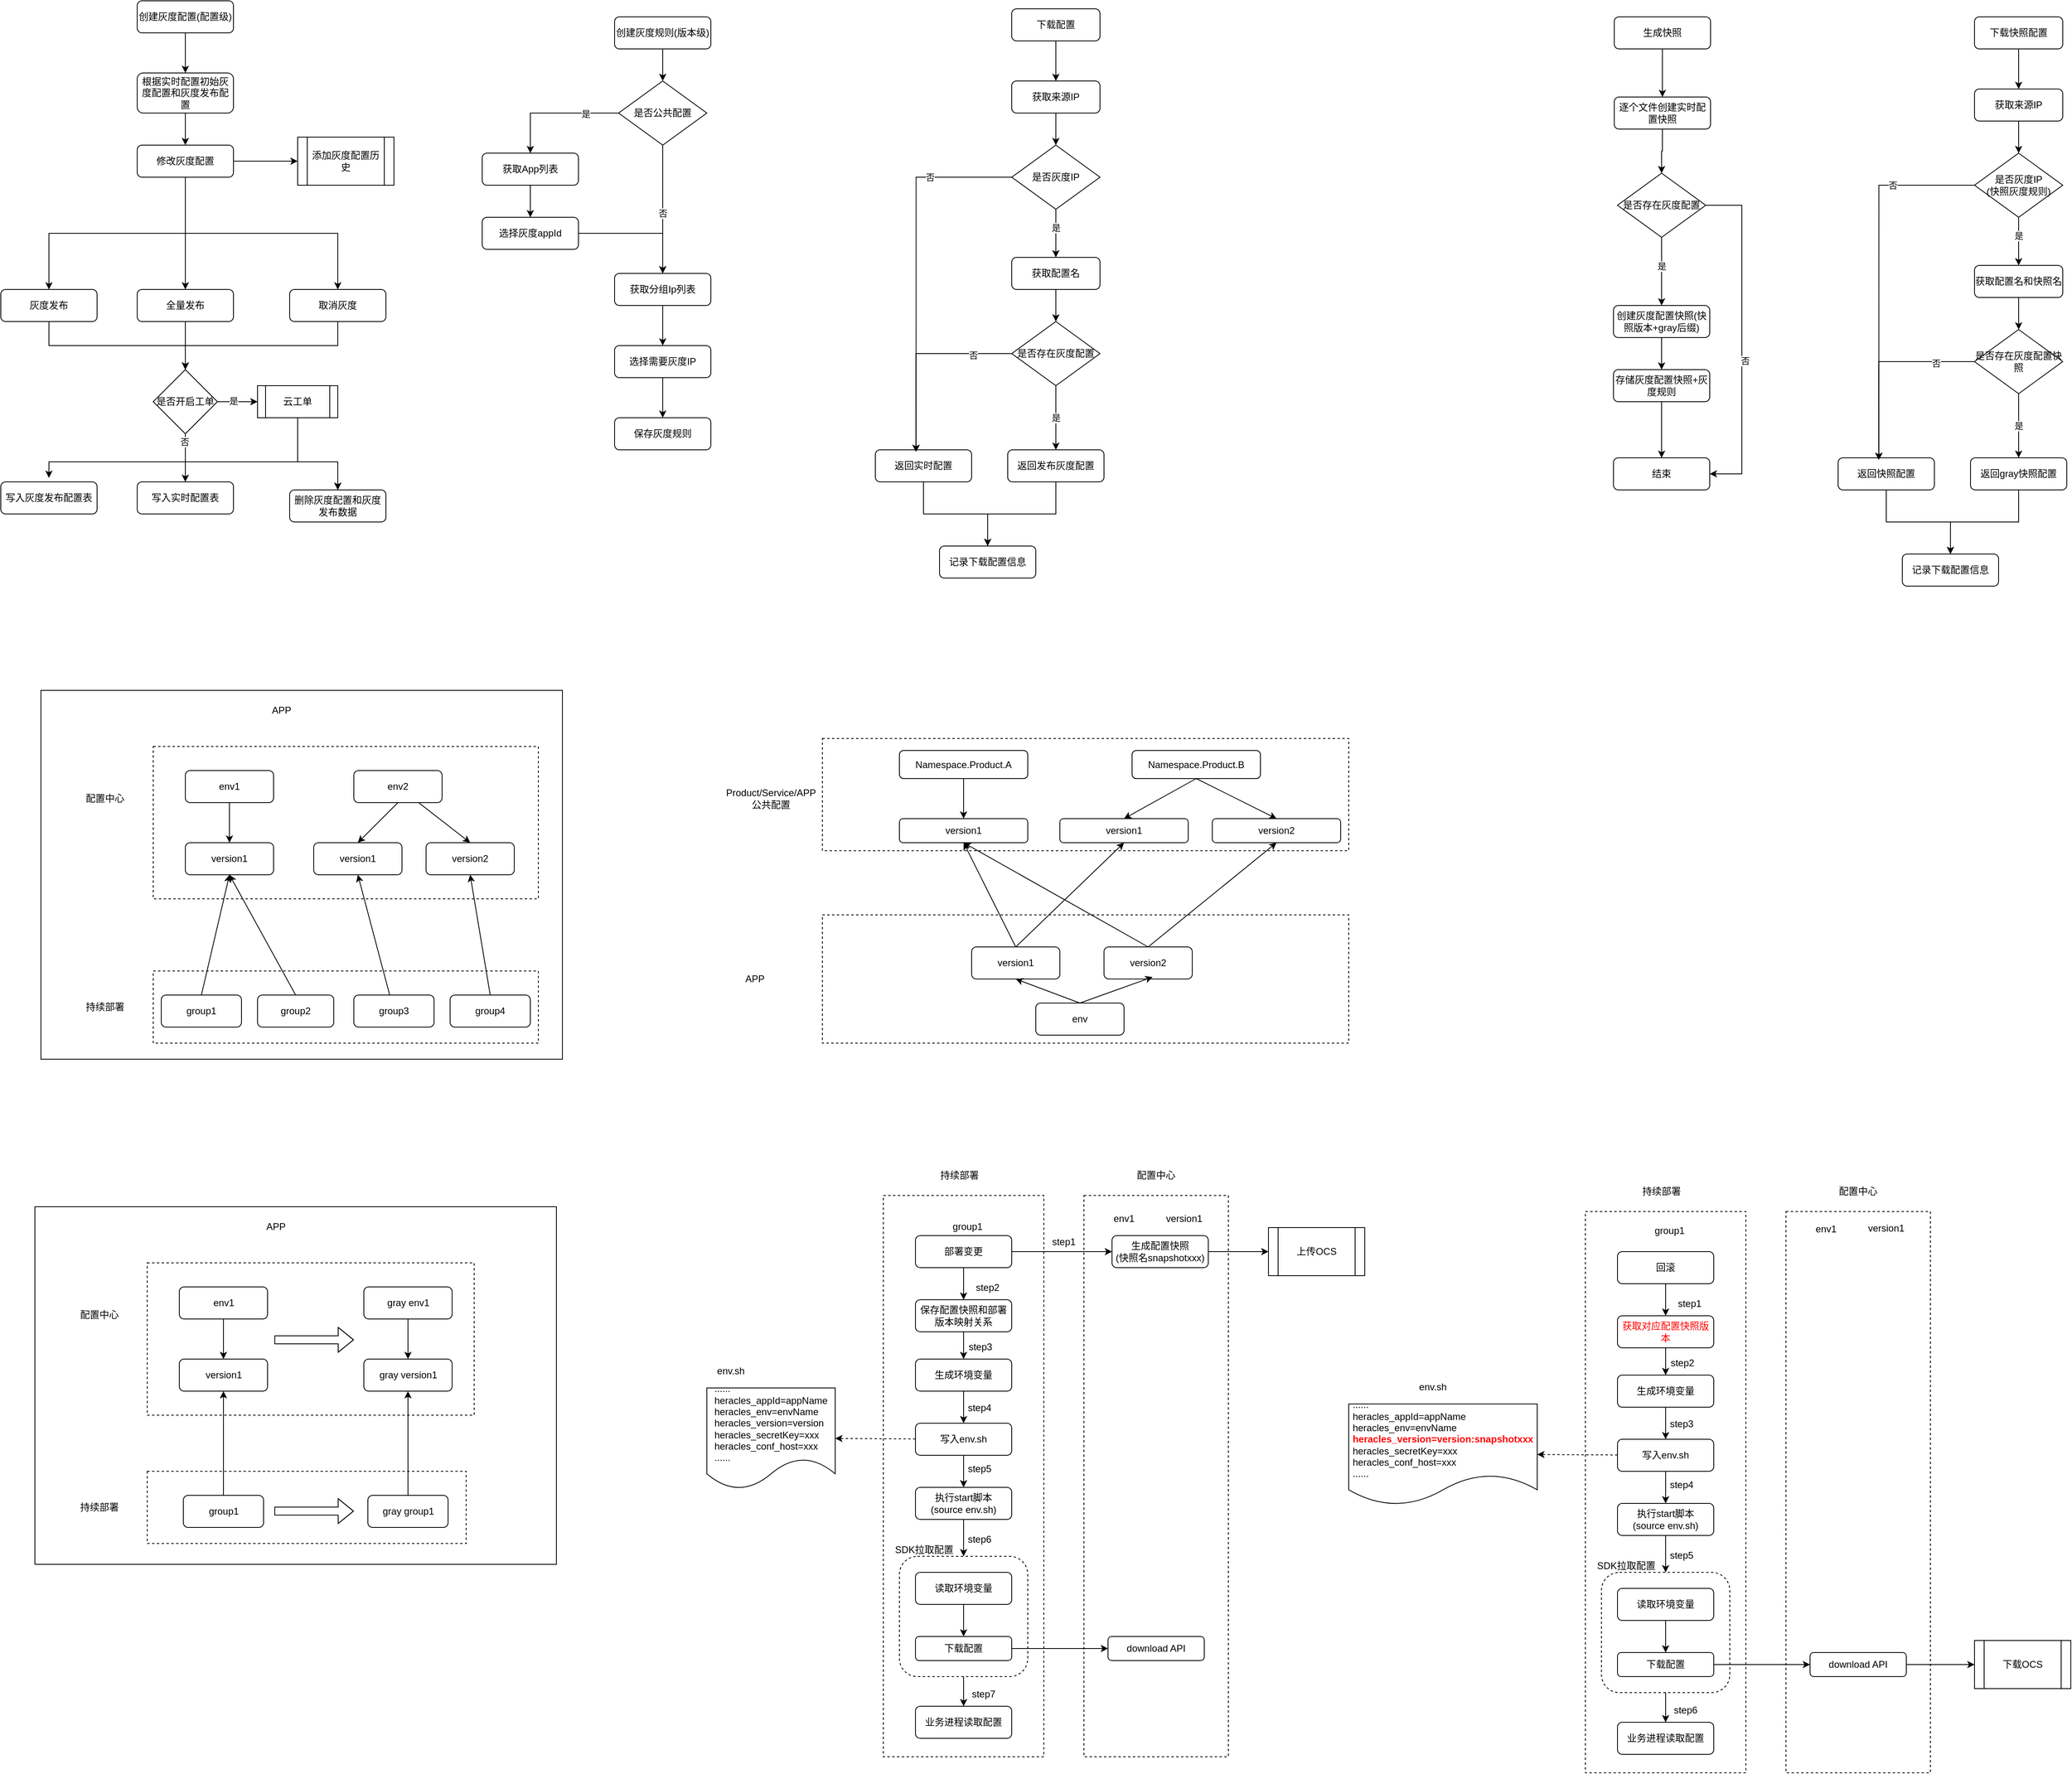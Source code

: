 <mxfile version="19.0.0" type="github">
  <diagram id="YbOj2m_h4Rlv5uN7Jlbm" name="Page-1">
    <mxGraphModel dx="2249" dy="762" grid="1" gridSize="10" guides="1" tooltips="1" connect="1" arrows="1" fold="1" page="1" pageScale="1" pageWidth="827" pageHeight="1169" math="0" shadow="0">
      <root>
        <mxCell id="0" />
        <mxCell id="1" parent="0" />
        <mxCell id="3qJPJ0p830aMWVGbC03R-45" value="" style="rounded=0;whiteSpace=wrap;html=1;strokeColor=default;fillColor=none;gradientColor=none;dashed=1;" vertex="1" parent="1">
          <mxGeometry x="354" y="1160" width="656" height="160" as="geometry" />
        </mxCell>
        <mxCell id="3qJPJ0p830aMWVGbC03R-31" value="" style="rounded=0;whiteSpace=wrap;html=1;strokeColor=default;fillColor=none;gradientColor=none;dashed=1;" vertex="1" parent="1">
          <mxGeometry x="354" y="940" width="656" height="140" as="geometry" />
        </mxCell>
        <mxCell id="3qJPJ0p830aMWVGbC03R-29" value="" style="rounded=0;whiteSpace=wrap;html=1;strokeColor=default;fillColor=none;gradientColor=none;" vertex="1" parent="1">
          <mxGeometry x="-620" y="880" width="650" height="460" as="geometry" />
        </mxCell>
        <mxCell id="3qJPJ0p830aMWVGbC03R-14" value="" style="rounded=0;whiteSpace=wrap;html=1;gradientColor=none;fillColor=none;dashed=1;strokeColor=default;" vertex="1" parent="1">
          <mxGeometry x="-480" y="950" width="480" height="190" as="geometry" />
        </mxCell>
        <mxCell id="xVNtesGDLxIq_oZXXqDL-6" style="edgeStyle=orthogonalEdgeStyle;rounded=0;orthogonalLoop=1;jettySize=auto;html=1;" parent="1" source="xVNtesGDLxIq_oZXXqDL-1" target="xVNtesGDLxIq_oZXXqDL-3" edge="1">
          <mxGeometry relative="1" as="geometry" />
        </mxCell>
        <mxCell id="xVNtesGDLxIq_oZXXqDL-1" value="创建灰度规则(版本级)" style="rounded=1;whiteSpace=wrap;html=1;" parent="1" vertex="1">
          <mxGeometry x="95" y="40" width="120" height="40" as="geometry" />
        </mxCell>
        <mxCell id="xVNtesGDLxIq_oZXXqDL-15" style="edgeStyle=orthogonalEdgeStyle;rounded=0;orthogonalLoop=1;jettySize=auto;html=1;" parent="1" source="xVNtesGDLxIq_oZXXqDL-2" target="xVNtesGDLxIq_oZXXqDL-13" edge="1">
          <mxGeometry relative="1" as="geometry" />
        </mxCell>
        <mxCell id="xVNtesGDLxIq_oZXXqDL-2" value="获取分组Ip列表" style="rounded=1;whiteSpace=wrap;html=1;" parent="1" vertex="1">
          <mxGeometry x="95" y="360" width="120" height="40" as="geometry" />
        </mxCell>
        <mxCell id="xVNtesGDLxIq_oZXXqDL-4" style="edgeStyle=orthogonalEdgeStyle;rounded=0;orthogonalLoop=1;jettySize=auto;html=1;entryX=0.5;entryY=0;entryDx=0;entryDy=0;" parent="1" source="xVNtesGDLxIq_oZXXqDL-3" target="xVNtesGDLxIq_oZXXqDL-2" edge="1">
          <mxGeometry relative="1" as="geometry" />
        </mxCell>
        <mxCell id="xVNtesGDLxIq_oZXXqDL-5" value="否" style="edgeLabel;html=1;align=center;verticalAlign=middle;resizable=0;points=[];" parent="xVNtesGDLxIq_oZXXqDL-4" vertex="1" connectable="0">
          <mxGeometry x="0.21" y="-2" relative="1" as="geometry">
            <mxPoint x="2" y="-12" as="offset" />
          </mxGeometry>
        </mxCell>
        <mxCell id="xVNtesGDLxIq_oZXXqDL-10" style="edgeStyle=orthogonalEdgeStyle;rounded=0;orthogonalLoop=1;jettySize=auto;html=1;" parent="1" source="xVNtesGDLxIq_oZXXqDL-3" target="xVNtesGDLxIq_oZXXqDL-7" edge="1">
          <mxGeometry relative="1" as="geometry" />
        </mxCell>
        <mxCell id="xVNtesGDLxIq_oZXXqDL-11" value="是" style="edgeLabel;html=1;align=center;verticalAlign=middle;resizable=0;points=[];" parent="xVNtesGDLxIq_oZXXqDL-10" vertex="1" connectable="0">
          <mxGeometry x="-0.49" y="1" relative="1" as="geometry">
            <mxPoint as="offset" />
          </mxGeometry>
        </mxCell>
        <mxCell id="xVNtesGDLxIq_oZXXqDL-3" value="是否公共配置" style="rhombus;whiteSpace=wrap;html=1;" parent="1" vertex="1">
          <mxGeometry x="100" y="120" width="110" height="80" as="geometry" />
        </mxCell>
        <mxCell id="xVNtesGDLxIq_oZXXqDL-9" style="edgeStyle=orthogonalEdgeStyle;rounded=0;orthogonalLoop=1;jettySize=auto;html=1;" parent="1" source="xVNtesGDLxIq_oZXXqDL-7" target="xVNtesGDLxIq_oZXXqDL-8" edge="1">
          <mxGeometry relative="1" as="geometry" />
        </mxCell>
        <mxCell id="xVNtesGDLxIq_oZXXqDL-7" value="获取App列表" style="rounded=1;whiteSpace=wrap;html=1;" parent="1" vertex="1">
          <mxGeometry x="-70" y="210" width="120" height="40" as="geometry" />
        </mxCell>
        <mxCell id="xVNtesGDLxIq_oZXXqDL-12" style="edgeStyle=orthogonalEdgeStyle;rounded=0;orthogonalLoop=1;jettySize=auto;html=1;entryX=0.5;entryY=0;entryDx=0;entryDy=0;" parent="1" source="xVNtesGDLxIq_oZXXqDL-8" target="xVNtesGDLxIq_oZXXqDL-2" edge="1">
          <mxGeometry relative="1" as="geometry" />
        </mxCell>
        <mxCell id="xVNtesGDLxIq_oZXXqDL-8" value="选择灰度appId" style="rounded=1;whiteSpace=wrap;html=1;" parent="1" vertex="1">
          <mxGeometry x="-70" y="290" width="120" height="40" as="geometry" />
        </mxCell>
        <mxCell id="xVNtesGDLxIq_oZXXqDL-54" style="edgeStyle=orthogonalEdgeStyle;rounded=0;orthogonalLoop=1;jettySize=auto;html=1;entryX=0.5;entryY=0;entryDx=0;entryDy=0;" parent="1" source="xVNtesGDLxIq_oZXXqDL-13" target="xVNtesGDLxIq_oZXXqDL-53" edge="1">
          <mxGeometry relative="1" as="geometry" />
        </mxCell>
        <mxCell id="xVNtesGDLxIq_oZXXqDL-13" value="选择需要灰度IP" style="rounded=1;whiteSpace=wrap;html=1;" parent="1" vertex="1">
          <mxGeometry x="95" y="450" width="120" height="40" as="geometry" />
        </mxCell>
        <mxCell id="xVNtesGDLxIq_oZXXqDL-18" style="edgeStyle=orthogonalEdgeStyle;rounded=0;orthogonalLoop=1;jettySize=auto;html=1;entryX=0.5;entryY=0;entryDx=0;entryDy=0;" parent="1" source="xVNtesGDLxIq_oZXXqDL-16" target="xVNtesGDLxIq_oZXXqDL-17" edge="1">
          <mxGeometry relative="1" as="geometry" />
        </mxCell>
        <mxCell id="xVNtesGDLxIq_oZXXqDL-16" value="创建灰度配置(配置级)" style="rounded=1;whiteSpace=wrap;html=1;" parent="1" vertex="1">
          <mxGeometry x="-500" y="20" width="120" height="40" as="geometry" />
        </mxCell>
        <mxCell id="xVNtesGDLxIq_oZXXqDL-21" style="edgeStyle=orthogonalEdgeStyle;rounded=0;orthogonalLoop=1;jettySize=auto;html=1;" parent="1" source="xVNtesGDLxIq_oZXXqDL-17" target="xVNtesGDLxIq_oZXXqDL-20" edge="1">
          <mxGeometry relative="1" as="geometry" />
        </mxCell>
        <mxCell id="xVNtesGDLxIq_oZXXqDL-17" value="根据实时配置初始灰度配置和灰度发布配置" style="rounded=1;whiteSpace=wrap;html=1;" parent="1" vertex="1">
          <mxGeometry x="-500" y="110" width="120" height="50" as="geometry" />
        </mxCell>
        <mxCell id="xVNtesGDLxIq_oZXXqDL-90" style="edgeStyle=orthogonalEdgeStyle;rounded=0;orthogonalLoop=1;jettySize=auto;html=1;entryX=0;entryY=0.5;entryDx=0;entryDy=0;" parent="1" source="xVNtesGDLxIq_oZXXqDL-20" target="xVNtesGDLxIq_oZXXqDL-88" edge="1">
          <mxGeometry relative="1" as="geometry" />
        </mxCell>
        <mxCell id="dYjJuQr_pZlBkOYd_q1R-5" style="edgeStyle=orthogonalEdgeStyle;rounded=0;orthogonalLoop=1;jettySize=auto;html=1;entryX=0.5;entryY=0;entryDx=0;entryDy=0;exitX=0.5;exitY=1;exitDx=0;exitDy=0;" parent="1" source="xVNtesGDLxIq_oZXXqDL-20" target="dYjJuQr_pZlBkOYd_q1R-2" edge="1">
          <mxGeometry relative="1" as="geometry" />
        </mxCell>
        <mxCell id="dYjJuQr_pZlBkOYd_q1R-6" style="edgeStyle=orthogonalEdgeStyle;rounded=0;orthogonalLoop=1;jettySize=auto;html=1;" parent="1" source="xVNtesGDLxIq_oZXXqDL-20" target="dYjJuQr_pZlBkOYd_q1R-3" edge="1">
          <mxGeometry relative="1" as="geometry" />
        </mxCell>
        <mxCell id="dYjJuQr_pZlBkOYd_q1R-7" style="edgeStyle=orthogonalEdgeStyle;rounded=0;orthogonalLoop=1;jettySize=auto;html=1;exitX=0.5;exitY=1;exitDx=0;exitDy=0;" parent="1" source="xVNtesGDLxIq_oZXXqDL-20" target="dYjJuQr_pZlBkOYd_q1R-4" edge="1">
          <mxGeometry relative="1" as="geometry" />
        </mxCell>
        <mxCell id="xVNtesGDLxIq_oZXXqDL-20" value="修改灰度配置" style="rounded=1;whiteSpace=wrap;html=1;" parent="1" vertex="1">
          <mxGeometry x="-500" y="200" width="120" height="40" as="geometry" />
        </mxCell>
        <mxCell id="xVNtesGDLxIq_oZXXqDL-26" style="edgeStyle=orthogonalEdgeStyle;rounded=0;orthogonalLoop=1;jettySize=auto;html=1;entryX=0.5;entryY=0;entryDx=0;entryDy=0;" parent="1" source="xVNtesGDLxIq_oZXXqDL-24" target="xVNtesGDLxIq_oZXXqDL-25" edge="1">
          <mxGeometry relative="1" as="geometry" />
        </mxCell>
        <mxCell id="xVNtesGDLxIq_oZXXqDL-24" value="下载配置" style="rounded=1;whiteSpace=wrap;html=1;" parent="1" vertex="1">
          <mxGeometry x="590" y="30" width="110" height="40" as="geometry" />
        </mxCell>
        <mxCell id="xVNtesGDLxIq_oZXXqDL-28" style="edgeStyle=orthogonalEdgeStyle;rounded=0;orthogonalLoop=1;jettySize=auto;html=1;entryX=0.5;entryY=0;entryDx=0;entryDy=0;" parent="1" source="xVNtesGDLxIq_oZXXqDL-25" target="xVNtesGDLxIq_oZXXqDL-27" edge="1">
          <mxGeometry relative="1" as="geometry" />
        </mxCell>
        <mxCell id="xVNtesGDLxIq_oZXXqDL-25" value="获取来源IP" style="rounded=1;whiteSpace=wrap;html=1;" parent="1" vertex="1">
          <mxGeometry x="590" y="120" width="110" height="40" as="geometry" />
        </mxCell>
        <mxCell id="xVNtesGDLxIq_oZXXqDL-32" style="edgeStyle=orthogonalEdgeStyle;rounded=0;orthogonalLoop=1;jettySize=auto;html=1;entryX=0.423;entryY=0.075;entryDx=0;entryDy=0;entryPerimeter=0;" parent="1" source="xVNtesGDLxIq_oZXXqDL-27" target="xVNtesGDLxIq_oZXXqDL-29" edge="1">
          <mxGeometry relative="1" as="geometry" />
        </mxCell>
        <mxCell id="xVNtesGDLxIq_oZXXqDL-33" value="否" style="edgeLabel;html=1;align=center;verticalAlign=middle;resizable=0;points=[];" parent="xVNtesGDLxIq_oZXXqDL-32" vertex="1" connectable="0">
          <mxGeometry x="-0.556" relative="1" as="geometry">
            <mxPoint as="offset" />
          </mxGeometry>
        </mxCell>
        <mxCell id="xVNtesGDLxIq_oZXXqDL-34" style="edgeStyle=orthogonalEdgeStyle;rounded=0;orthogonalLoop=1;jettySize=auto;html=1;" parent="1" source="xVNtesGDLxIq_oZXXqDL-27" target="xVNtesGDLxIq_oZXXqDL-31" edge="1">
          <mxGeometry relative="1" as="geometry" />
        </mxCell>
        <mxCell id="xVNtesGDLxIq_oZXXqDL-35" value="是" style="edgeLabel;html=1;align=center;verticalAlign=middle;resizable=0;points=[];" parent="xVNtesGDLxIq_oZXXqDL-34" vertex="1" connectable="0">
          <mxGeometry x="-0.258" relative="1" as="geometry">
            <mxPoint as="offset" />
          </mxGeometry>
        </mxCell>
        <mxCell id="xVNtesGDLxIq_oZXXqDL-27" value="是否灰度IP" style="rhombus;whiteSpace=wrap;html=1;" parent="1" vertex="1">
          <mxGeometry x="590" y="200" width="110" height="80" as="geometry" />
        </mxCell>
        <mxCell id="xVNtesGDLxIq_oZXXqDL-47" style="edgeStyle=orthogonalEdgeStyle;rounded=0;orthogonalLoop=1;jettySize=auto;html=1;entryX=0.5;entryY=0;entryDx=0;entryDy=0;" parent="1" source="xVNtesGDLxIq_oZXXqDL-29" target="xVNtesGDLxIq_oZXXqDL-46" edge="1">
          <mxGeometry relative="1" as="geometry" />
        </mxCell>
        <mxCell id="xVNtesGDLxIq_oZXXqDL-29" value="返回实时配置" style="rounded=1;whiteSpace=wrap;html=1;" parent="1" vertex="1">
          <mxGeometry x="420" y="580" width="120" height="40" as="geometry" />
        </mxCell>
        <mxCell id="xVNtesGDLxIq_oZXXqDL-48" style="edgeStyle=orthogonalEdgeStyle;rounded=0;orthogonalLoop=1;jettySize=auto;html=1;" parent="1" source="xVNtesGDLxIq_oZXXqDL-30" target="xVNtesGDLxIq_oZXXqDL-46" edge="1">
          <mxGeometry relative="1" as="geometry" />
        </mxCell>
        <mxCell id="xVNtesGDLxIq_oZXXqDL-30" value="返回发布灰度配置" style="rounded=1;whiteSpace=wrap;html=1;" parent="1" vertex="1">
          <mxGeometry x="585" y="580" width="120" height="40" as="geometry" />
        </mxCell>
        <mxCell id="xVNtesGDLxIq_oZXXqDL-37" style="edgeStyle=orthogonalEdgeStyle;rounded=0;orthogonalLoop=1;jettySize=auto;html=1;" parent="1" source="xVNtesGDLxIq_oZXXqDL-31" target="xVNtesGDLxIq_oZXXqDL-36" edge="1">
          <mxGeometry relative="1" as="geometry" />
        </mxCell>
        <mxCell id="xVNtesGDLxIq_oZXXqDL-31" value="获取配置名" style="rounded=1;whiteSpace=wrap;html=1;" parent="1" vertex="1">
          <mxGeometry x="590" y="340" width="110" height="40" as="geometry" />
        </mxCell>
        <mxCell id="xVNtesGDLxIq_oZXXqDL-38" style="edgeStyle=orthogonalEdgeStyle;rounded=0;orthogonalLoop=1;jettySize=auto;html=1;entryX=0.5;entryY=0;entryDx=0;entryDy=0;" parent="1" source="xVNtesGDLxIq_oZXXqDL-36" target="xVNtesGDLxIq_oZXXqDL-30" edge="1">
          <mxGeometry relative="1" as="geometry" />
        </mxCell>
        <mxCell id="xVNtesGDLxIq_oZXXqDL-41" value="是" style="edgeLabel;html=1;align=center;verticalAlign=middle;resizable=0;points=[];" parent="xVNtesGDLxIq_oZXXqDL-38" vertex="1" connectable="0">
          <mxGeometry x="0.723" relative="1" as="geometry">
            <mxPoint y="-29" as="offset" />
          </mxGeometry>
        </mxCell>
        <mxCell id="xVNtesGDLxIq_oZXXqDL-39" style="edgeStyle=orthogonalEdgeStyle;rounded=0;orthogonalLoop=1;jettySize=auto;html=1;entryX=0.422;entryY=0.065;entryDx=0;entryDy=0;entryPerimeter=0;" parent="1" source="xVNtesGDLxIq_oZXXqDL-36" target="xVNtesGDLxIq_oZXXqDL-29" edge="1">
          <mxGeometry relative="1" as="geometry" />
        </mxCell>
        <mxCell id="xVNtesGDLxIq_oZXXqDL-40" value="否" style="edgeLabel;html=1;align=center;verticalAlign=middle;resizable=0;points=[];" parent="xVNtesGDLxIq_oZXXqDL-39" vertex="1" connectable="0">
          <mxGeometry x="-0.602" y="2" relative="1" as="geometry">
            <mxPoint as="offset" />
          </mxGeometry>
        </mxCell>
        <mxCell id="xVNtesGDLxIq_oZXXqDL-36" value="是否存在灰度配置" style="rhombus;whiteSpace=wrap;html=1;" parent="1" vertex="1">
          <mxGeometry x="590" y="420" width="110" height="80" as="geometry" />
        </mxCell>
        <mxCell id="xVNtesGDLxIq_oZXXqDL-57" style="edgeStyle=orthogonalEdgeStyle;rounded=0;orthogonalLoop=1;jettySize=auto;html=1;entryX=0.5;entryY=0;entryDx=0;entryDy=0;" parent="1" source="xVNtesGDLxIq_oZXXqDL-42" target="xVNtesGDLxIq_oZXXqDL-43" edge="1">
          <mxGeometry relative="1" as="geometry" />
        </mxCell>
        <mxCell id="xVNtesGDLxIq_oZXXqDL-42" value="生成快照" style="rounded=1;whiteSpace=wrap;html=1;" parent="1" vertex="1">
          <mxGeometry x="1341" y="40" width="120" height="40" as="geometry" />
        </mxCell>
        <mxCell id="xVNtesGDLxIq_oZXXqDL-58" style="edgeStyle=orthogonalEdgeStyle;rounded=0;orthogonalLoop=1;jettySize=auto;html=1;entryX=0.5;entryY=0;entryDx=0;entryDy=0;" parent="1" source="xVNtesGDLxIq_oZXXqDL-43" target="xVNtesGDLxIq_oZXXqDL-50" edge="1">
          <mxGeometry relative="1" as="geometry" />
        </mxCell>
        <mxCell id="xVNtesGDLxIq_oZXXqDL-43" value="逐个文件创建实时配置快照" style="rounded=1;whiteSpace=wrap;html=1;" parent="1" vertex="1">
          <mxGeometry x="1341" y="140" width="120" height="40" as="geometry" />
        </mxCell>
        <mxCell id="xVNtesGDLxIq_oZXXqDL-46" value="记录下载配置信息" style="rounded=1;whiteSpace=wrap;html=1;" parent="1" vertex="1">
          <mxGeometry x="500" y="700" width="120" height="40" as="geometry" />
        </mxCell>
        <mxCell id="xVNtesGDLxIq_oZXXqDL-59" style="edgeStyle=orthogonalEdgeStyle;rounded=0;orthogonalLoop=1;jettySize=auto;html=1;" parent="1" source="xVNtesGDLxIq_oZXXqDL-50" target="xVNtesGDLxIq_oZXXqDL-51" edge="1">
          <mxGeometry relative="1" as="geometry" />
        </mxCell>
        <mxCell id="xVNtesGDLxIq_oZXXqDL-64" value="是" style="edgeLabel;html=1;align=center;verticalAlign=middle;resizable=0;points=[];" parent="xVNtesGDLxIq_oZXXqDL-59" vertex="1" connectable="0">
          <mxGeometry x="-0.802" relative="1" as="geometry">
            <mxPoint y="27" as="offset" />
          </mxGeometry>
        </mxCell>
        <mxCell id="xVNtesGDLxIq_oZXXqDL-62" style="edgeStyle=orthogonalEdgeStyle;rounded=0;orthogonalLoop=1;jettySize=auto;html=1;entryX=1;entryY=0.5;entryDx=0;entryDy=0;exitX=1;exitY=0.5;exitDx=0;exitDy=0;" parent="1" source="xVNtesGDLxIq_oZXXqDL-50" target="xVNtesGDLxIq_oZXXqDL-56" edge="1">
          <mxGeometry relative="1" as="geometry">
            <Array as="points">
              <mxPoint x="1500" y="275" />
              <mxPoint x="1500" y="610" />
            </Array>
          </mxGeometry>
        </mxCell>
        <mxCell id="xVNtesGDLxIq_oZXXqDL-63" value="否" style="edgeLabel;html=1;align=center;verticalAlign=middle;resizable=0;points=[];" parent="xVNtesGDLxIq_oZXXqDL-62" vertex="1" connectable="0">
          <mxGeometry x="0.139" y="4" relative="1" as="geometry">
            <mxPoint as="offset" />
          </mxGeometry>
        </mxCell>
        <mxCell id="xVNtesGDLxIq_oZXXqDL-50" value="是否存在灰度配置" style="rhombus;whiteSpace=wrap;html=1;" parent="1" vertex="1">
          <mxGeometry x="1345" y="235" width="110" height="80" as="geometry" />
        </mxCell>
        <mxCell id="xVNtesGDLxIq_oZXXqDL-60" style="edgeStyle=orthogonalEdgeStyle;rounded=0;orthogonalLoop=1;jettySize=auto;html=1;" parent="1" source="xVNtesGDLxIq_oZXXqDL-51" target="xVNtesGDLxIq_oZXXqDL-55" edge="1">
          <mxGeometry relative="1" as="geometry" />
        </mxCell>
        <mxCell id="xVNtesGDLxIq_oZXXqDL-51" value="创建灰度配置快照(快照版本+gray后缀)" style="rounded=1;whiteSpace=wrap;html=1;" parent="1" vertex="1">
          <mxGeometry x="1340" y="400" width="120" height="40" as="geometry" />
        </mxCell>
        <mxCell id="xVNtesGDLxIq_oZXXqDL-53" value="保存灰度规则" style="rounded=1;whiteSpace=wrap;html=1;" parent="1" vertex="1">
          <mxGeometry x="95" y="540" width="120" height="40" as="geometry" />
        </mxCell>
        <mxCell id="xVNtesGDLxIq_oZXXqDL-61" style="edgeStyle=orthogonalEdgeStyle;rounded=0;orthogonalLoop=1;jettySize=auto;html=1;entryX=0.5;entryY=0;entryDx=0;entryDy=0;" parent="1" source="xVNtesGDLxIq_oZXXqDL-55" target="xVNtesGDLxIq_oZXXqDL-56" edge="1">
          <mxGeometry relative="1" as="geometry" />
        </mxCell>
        <mxCell id="xVNtesGDLxIq_oZXXqDL-55" value="存储灰度配置快照+灰度规则" style="rounded=1;whiteSpace=wrap;html=1;" parent="1" vertex="1">
          <mxGeometry x="1340" y="480" width="120" height="40" as="geometry" />
        </mxCell>
        <mxCell id="xVNtesGDLxIq_oZXXqDL-56" value="结束" style="rounded=1;whiteSpace=wrap;html=1;" parent="1" vertex="1">
          <mxGeometry x="1340" y="590" width="120" height="40" as="geometry" />
        </mxCell>
        <mxCell id="xVNtesGDLxIq_oZXXqDL-65" style="edgeStyle=orthogonalEdgeStyle;rounded=0;orthogonalLoop=1;jettySize=auto;html=1;entryX=0.5;entryY=0;entryDx=0;entryDy=0;" parent="1" source="xVNtesGDLxIq_oZXXqDL-66" target="xVNtesGDLxIq_oZXXqDL-68" edge="1">
          <mxGeometry relative="1" as="geometry" />
        </mxCell>
        <mxCell id="xVNtesGDLxIq_oZXXqDL-66" value="下载快照配置" style="rounded=1;whiteSpace=wrap;html=1;" parent="1" vertex="1">
          <mxGeometry x="1790" y="40" width="110" height="40" as="geometry" />
        </mxCell>
        <mxCell id="xVNtesGDLxIq_oZXXqDL-67" style="edgeStyle=orthogonalEdgeStyle;rounded=0;orthogonalLoop=1;jettySize=auto;html=1;entryX=0.5;entryY=0;entryDx=0;entryDy=0;" parent="1" source="xVNtesGDLxIq_oZXXqDL-68" target="xVNtesGDLxIq_oZXXqDL-73" edge="1">
          <mxGeometry relative="1" as="geometry" />
        </mxCell>
        <mxCell id="xVNtesGDLxIq_oZXXqDL-68" value="获取来源IP" style="rounded=1;whiteSpace=wrap;html=1;" parent="1" vertex="1">
          <mxGeometry x="1790" y="130" width="110" height="40" as="geometry" />
        </mxCell>
        <mxCell id="xVNtesGDLxIq_oZXXqDL-69" style="edgeStyle=orthogonalEdgeStyle;rounded=0;orthogonalLoop=1;jettySize=auto;html=1;entryX=0.423;entryY=0.075;entryDx=0;entryDy=0;entryPerimeter=0;" parent="1" source="xVNtesGDLxIq_oZXXqDL-73" target="xVNtesGDLxIq_oZXXqDL-75" edge="1">
          <mxGeometry relative="1" as="geometry" />
        </mxCell>
        <mxCell id="xVNtesGDLxIq_oZXXqDL-70" value="否" style="edgeLabel;html=1;align=center;verticalAlign=middle;resizable=0;points=[];" parent="xVNtesGDLxIq_oZXXqDL-69" vertex="1" connectable="0">
          <mxGeometry x="-0.556" relative="1" as="geometry">
            <mxPoint as="offset" />
          </mxGeometry>
        </mxCell>
        <mxCell id="xVNtesGDLxIq_oZXXqDL-71" style="edgeStyle=orthogonalEdgeStyle;rounded=0;orthogonalLoop=1;jettySize=auto;html=1;" parent="1" source="xVNtesGDLxIq_oZXXqDL-73" target="xVNtesGDLxIq_oZXXqDL-79" edge="1">
          <mxGeometry relative="1" as="geometry" />
        </mxCell>
        <mxCell id="xVNtesGDLxIq_oZXXqDL-72" value="是" style="edgeLabel;html=1;align=center;verticalAlign=middle;resizable=0;points=[];" parent="xVNtesGDLxIq_oZXXqDL-71" vertex="1" connectable="0">
          <mxGeometry x="-0.258" relative="1" as="geometry">
            <mxPoint as="offset" />
          </mxGeometry>
        </mxCell>
        <mxCell id="xVNtesGDLxIq_oZXXqDL-73" value="是否灰度IP&lt;br&gt;(快照灰度规则)" style="rhombus;whiteSpace=wrap;html=1;" parent="1" vertex="1">
          <mxGeometry x="1790" y="210" width="110" height="80" as="geometry" />
        </mxCell>
        <mxCell id="xVNtesGDLxIq_oZXXqDL-74" style="edgeStyle=orthogonalEdgeStyle;rounded=0;orthogonalLoop=1;jettySize=auto;html=1;entryX=0.5;entryY=0;entryDx=0;entryDy=0;" parent="1" source="xVNtesGDLxIq_oZXXqDL-75" target="xVNtesGDLxIq_oZXXqDL-85" edge="1">
          <mxGeometry relative="1" as="geometry" />
        </mxCell>
        <mxCell id="xVNtesGDLxIq_oZXXqDL-75" value="返回快照配置" style="rounded=1;whiteSpace=wrap;html=1;" parent="1" vertex="1">
          <mxGeometry x="1620" y="590" width="120" height="40" as="geometry" />
        </mxCell>
        <mxCell id="xVNtesGDLxIq_oZXXqDL-76" style="edgeStyle=orthogonalEdgeStyle;rounded=0;orthogonalLoop=1;jettySize=auto;html=1;" parent="1" source="xVNtesGDLxIq_oZXXqDL-77" target="xVNtesGDLxIq_oZXXqDL-85" edge="1">
          <mxGeometry relative="1" as="geometry" />
        </mxCell>
        <mxCell id="xVNtesGDLxIq_oZXXqDL-77" value="返回gray快照配置" style="rounded=1;whiteSpace=wrap;html=1;" parent="1" vertex="1">
          <mxGeometry x="1785" y="590" width="120" height="40" as="geometry" />
        </mxCell>
        <mxCell id="xVNtesGDLxIq_oZXXqDL-78" style="edgeStyle=orthogonalEdgeStyle;rounded=0;orthogonalLoop=1;jettySize=auto;html=1;" parent="1" source="xVNtesGDLxIq_oZXXqDL-79" target="xVNtesGDLxIq_oZXXqDL-84" edge="1">
          <mxGeometry relative="1" as="geometry" />
        </mxCell>
        <mxCell id="xVNtesGDLxIq_oZXXqDL-79" value="获取配置名和快照名" style="rounded=1;whiteSpace=wrap;html=1;" parent="1" vertex="1">
          <mxGeometry x="1790" y="350" width="110" height="40" as="geometry" />
        </mxCell>
        <mxCell id="xVNtesGDLxIq_oZXXqDL-80" style="edgeStyle=orthogonalEdgeStyle;rounded=0;orthogonalLoop=1;jettySize=auto;html=1;entryX=0.5;entryY=0;entryDx=0;entryDy=0;" parent="1" source="xVNtesGDLxIq_oZXXqDL-84" target="xVNtesGDLxIq_oZXXqDL-77" edge="1">
          <mxGeometry relative="1" as="geometry" />
        </mxCell>
        <mxCell id="xVNtesGDLxIq_oZXXqDL-81" value="是" style="edgeLabel;html=1;align=center;verticalAlign=middle;resizable=0;points=[];" parent="xVNtesGDLxIq_oZXXqDL-80" vertex="1" connectable="0">
          <mxGeometry x="0.723" relative="1" as="geometry">
            <mxPoint y="-29" as="offset" />
          </mxGeometry>
        </mxCell>
        <mxCell id="xVNtesGDLxIq_oZXXqDL-82" style="edgeStyle=orthogonalEdgeStyle;rounded=0;orthogonalLoop=1;jettySize=auto;html=1;entryX=0.422;entryY=0.065;entryDx=0;entryDy=0;entryPerimeter=0;" parent="1" source="xVNtesGDLxIq_oZXXqDL-84" target="xVNtesGDLxIq_oZXXqDL-75" edge="1">
          <mxGeometry relative="1" as="geometry" />
        </mxCell>
        <mxCell id="xVNtesGDLxIq_oZXXqDL-83" value="否" style="edgeLabel;html=1;align=center;verticalAlign=middle;resizable=0;points=[];" parent="xVNtesGDLxIq_oZXXqDL-82" vertex="1" connectable="0">
          <mxGeometry x="-0.602" y="2" relative="1" as="geometry">
            <mxPoint as="offset" />
          </mxGeometry>
        </mxCell>
        <mxCell id="xVNtesGDLxIq_oZXXqDL-84" value="是否存在灰度配置快照" style="rhombus;whiteSpace=wrap;html=1;" parent="1" vertex="1">
          <mxGeometry x="1790" y="430" width="110" height="80" as="geometry" />
        </mxCell>
        <mxCell id="xVNtesGDLxIq_oZXXqDL-85" value="记录下载配置信息" style="rounded=1;whiteSpace=wrap;html=1;" parent="1" vertex="1">
          <mxGeometry x="1700" y="710" width="120" height="40" as="geometry" />
        </mxCell>
        <mxCell id="xVNtesGDLxIq_oZXXqDL-88" value="添加灰度配置历史" style="shape=process;whiteSpace=wrap;html=1;backgroundOutline=1;" parent="1" vertex="1">
          <mxGeometry x="-300" y="190" width="120" height="60" as="geometry" />
        </mxCell>
        <mxCell id="IOC5wvjOlO7gnGzA3t1X-4" style="edgeStyle=orthogonalEdgeStyle;rounded=0;orthogonalLoop=1;jettySize=auto;html=1;entryX=0.5;entryY=0;entryDx=0;entryDy=0;" parent="1" source="dYjJuQr_pZlBkOYd_q1R-2" target="IOC5wvjOlO7gnGzA3t1X-2" edge="1">
          <mxGeometry relative="1" as="geometry">
            <mxPoint x="-610" y="480" as="targetPoint" />
            <Array as="points">
              <mxPoint x="-610" y="450" />
              <mxPoint x="-440" y="450" />
            </Array>
          </mxGeometry>
        </mxCell>
        <mxCell id="dYjJuQr_pZlBkOYd_q1R-2" value="灰度发布" style="rounded=1;whiteSpace=wrap;html=1;" parent="1" vertex="1">
          <mxGeometry x="-670" y="380" width="120" height="40" as="geometry" />
        </mxCell>
        <mxCell id="IOC5wvjOlO7gnGzA3t1X-5" style="edgeStyle=orthogonalEdgeStyle;rounded=0;orthogonalLoop=1;jettySize=auto;html=1;" parent="1" source="dYjJuQr_pZlBkOYd_q1R-3" target="IOC5wvjOlO7gnGzA3t1X-2" edge="1">
          <mxGeometry relative="1" as="geometry" />
        </mxCell>
        <mxCell id="dYjJuQr_pZlBkOYd_q1R-3" value="全量发布" style="rounded=1;whiteSpace=wrap;html=1;" parent="1" vertex="1">
          <mxGeometry x="-500" y="380" width="120" height="40" as="geometry" />
        </mxCell>
        <mxCell id="IOC5wvjOlO7gnGzA3t1X-6" style="edgeStyle=orthogonalEdgeStyle;rounded=0;orthogonalLoop=1;jettySize=auto;html=1;entryX=0.5;entryY=0;entryDx=0;entryDy=0;" parent="1" source="dYjJuQr_pZlBkOYd_q1R-4" target="IOC5wvjOlO7gnGzA3t1X-2" edge="1">
          <mxGeometry relative="1" as="geometry">
            <mxPoint x="-250" y="480" as="targetPoint" />
            <Array as="points">
              <mxPoint x="-250" y="450" />
              <mxPoint x="-440" y="450" />
            </Array>
          </mxGeometry>
        </mxCell>
        <mxCell id="dYjJuQr_pZlBkOYd_q1R-4" value="取消灰度" style="rounded=1;whiteSpace=wrap;html=1;" parent="1" vertex="1">
          <mxGeometry x="-310" y="380" width="120" height="40" as="geometry" />
        </mxCell>
        <mxCell id="dYjJuQr_pZlBkOYd_q1R-9" value="写入灰度发布配置表" style="rounded=1;whiteSpace=wrap;html=1;" parent="1" vertex="1">
          <mxGeometry x="-670" y="620" width="120" height="40" as="geometry" />
        </mxCell>
        <mxCell id="dYjJuQr_pZlBkOYd_q1R-11" value="写入实时配置表" style="rounded=1;whiteSpace=wrap;html=1;" parent="1" vertex="1">
          <mxGeometry x="-500" y="620" width="120" height="40" as="geometry" />
        </mxCell>
        <mxCell id="dYjJuQr_pZlBkOYd_q1R-13" value="删除灰度配置和灰度发布数据" style="rounded=1;whiteSpace=wrap;html=1;" parent="1" vertex="1">
          <mxGeometry x="-310" y="630" width="120" height="40" as="geometry" />
        </mxCell>
        <mxCell id="IOC5wvjOlO7gnGzA3t1X-7" style="edgeStyle=orthogonalEdgeStyle;rounded=0;orthogonalLoop=1;jettySize=auto;html=1;entryX=0.5;entryY=0;entryDx=0;entryDy=0;" parent="1" edge="1">
          <mxGeometry relative="1" as="geometry">
            <mxPoint x="-440" y="555" as="sourcePoint" />
            <mxPoint x="-610" y="615" as="targetPoint" />
            <Array as="points">
              <mxPoint x="-440" y="595" />
              <mxPoint x="-610" y="595" />
            </Array>
          </mxGeometry>
        </mxCell>
        <mxCell id="IOC5wvjOlO7gnGzA3t1X-8" style="edgeStyle=orthogonalEdgeStyle;rounded=0;orthogonalLoop=1;jettySize=auto;html=1;entryX=0.5;entryY=0;entryDx=0;entryDy=0;" parent="1" source="IOC5wvjOlO7gnGzA3t1X-2" target="dYjJuQr_pZlBkOYd_q1R-11" edge="1">
          <mxGeometry relative="1" as="geometry" />
        </mxCell>
        <mxCell id="IOC5wvjOlO7gnGzA3t1X-12" style="edgeStyle=orthogonalEdgeStyle;rounded=0;orthogonalLoop=1;jettySize=auto;html=1;" parent="1" source="IOC5wvjOlO7gnGzA3t1X-2" target="IOC5wvjOlO7gnGzA3t1X-11" edge="1">
          <mxGeometry relative="1" as="geometry" />
        </mxCell>
        <mxCell id="IOC5wvjOlO7gnGzA3t1X-13" value="是" style="edgeLabel;html=1;align=center;verticalAlign=middle;resizable=0;points=[];" parent="IOC5wvjOlO7gnGzA3t1X-12" vertex="1" connectable="0">
          <mxGeometry x="-0.208" y="1" relative="1" as="geometry">
            <mxPoint as="offset" />
          </mxGeometry>
        </mxCell>
        <mxCell id="IOC5wvjOlO7gnGzA3t1X-2" value="是否开启工单" style="rhombus;whiteSpace=wrap;html=1;" parent="1" vertex="1">
          <mxGeometry x="-480" y="480" width="80" height="80" as="geometry" />
        </mxCell>
        <mxCell id="IOC5wvjOlO7gnGzA3t1X-9" style="edgeStyle=orthogonalEdgeStyle;rounded=0;orthogonalLoop=1;jettySize=auto;html=1;entryX=0.5;entryY=0;entryDx=0;entryDy=0;exitX=0.5;exitY=1;exitDx=0;exitDy=0;" parent="1" source="IOC5wvjOlO7gnGzA3t1X-2" target="dYjJuQr_pZlBkOYd_q1R-13" edge="1">
          <mxGeometry relative="1" as="geometry">
            <mxPoint x="-250" y="560" as="sourcePoint" />
          </mxGeometry>
        </mxCell>
        <mxCell id="IOC5wvjOlO7gnGzA3t1X-10" value="否" style="edgeLabel;html=1;align=center;verticalAlign=middle;resizable=0;points=[];" parent="IOC5wvjOlO7gnGzA3t1X-9" vertex="1" connectable="0">
          <mxGeometry x="-0.926" y="-1" relative="1" as="geometry">
            <mxPoint as="offset" />
          </mxGeometry>
        </mxCell>
        <mxCell id="IOC5wvjOlO7gnGzA3t1X-14" style="edgeStyle=orthogonalEdgeStyle;rounded=0;orthogonalLoop=1;jettySize=auto;html=1;" parent="1" edge="1">
          <mxGeometry relative="1" as="geometry">
            <mxPoint x="-250" y="630" as="targetPoint" />
            <mxPoint x="-300" y="535" as="sourcePoint" />
            <Array as="points">
              <mxPoint x="-300" y="595" />
              <mxPoint x="-250" y="595" />
            </Array>
          </mxGeometry>
        </mxCell>
        <mxCell id="IOC5wvjOlO7gnGzA3t1X-11" value="云工单" style="shape=process;whiteSpace=wrap;html=1;backgroundOutline=1;" parent="1" vertex="1">
          <mxGeometry x="-350" y="500" width="100" height="40" as="geometry" />
        </mxCell>
        <mxCell id="3qJPJ0p830aMWVGbC03R-9" style="edgeStyle=none;rounded=0;orthogonalLoop=1;jettySize=auto;html=1;" edge="1" parent="1" source="3qJPJ0p830aMWVGbC03R-4" target="3qJPJ0p830aMWVGbC03R-8">
          <mxGeometry relative="1" as="geometry" />
        </mxCell>
        <mxCell id="3qJPJ0p830aMWVGbC03R-4" value="env1" style="rounded=1;whiteSpace=wrap;html=1;" vertex="1" parent="1">
          <mxGeometry x="-440" y="980" width="110" height="40" as="geometry" />
        </mxCell>
        <mxCell id="3qJPJ0p830aMWVGbC03R-12" style="edgeStyle=none;rounded=0;orthogonalLoop=1;jettySize=auto;html=1;entryX=0.5;entryY=0;entryDx=0;entryDy=0;exitX=0.5;exitY=1;exitDx=0;exitDy=0;" edge="1" parent="1" source="3qJPJ0p830aMWVGbC03R-5" target="3qJPJ0p830aMWVGbC03R-10">
          <mxGeometry relative="1" as="geometry" />
        </mxCell>
        <mxCell id="3qJPJ0p830aMWVGbC03R-13" style="edgeStyle=none;rounded=0;orthogonalLoop=1;jettySize=auto;html=1;entryX=0.5;entryY=0;entryDx=0;entryDy=0;" edge="1" parent="1" source="3qJPJ0p830aMWVGbC03R-5" target="3qJPJ0p830aMWVGbC03R-11">
          <mxGeometry relative="1" as="geometry" />
        </mxCell>
        <mxCell id="3qJPJ0p830aMWVGbC03R-5" value="env2" style="rounded=1;whiteSpace=wrap;html=1;" vertex="1" parent="1">
          <mxGeometry x="-230" y="980" width="110" height="40" as="geometry" />
        </mxCell>
        <mxCell id="3qJPJ0p830aMWVGbC03R-8" value="version1" style="rounded=1;whiteSpace=wrap;html=1;" vertex="1" parent="1">
          <mxGeometry x="-440" y="1070" width="110" height="40" as="geometry" />
        </mxCell>
        <mxCell id="3qJPJ0p830aMWVGbC03R-10" value="version1" style="rounded=1;whiteSpace=wrap;html=1;" vertex="1" parent="1">
          <mxGeometry x="-280" y="1070" width="110" height="40" as="geometry" />
        </mxCell>
        <mxCell id="3qJPJ0p830aMWVGbC03R-11" value="version2" style="rounded=1;whiteSpace=wrap;html=1;" vertex="1" parent="1">
          <mxGeometry x="-140" y="1070" width="110" height="40" as="geometry" />
        </mxCell>
        <mxCell id="3qJPJ0p830aMWVGbC03R-15" value="" style="rounded=0;whiteSpace=wrap;html=1;gradientColor=none;fillColor=none;dashed=1;strokeColor=default;" vertex="1" parent="1">
          <mxGeometry x="-480" y="1230" width="480" height="90" as="geometry" />
        </mxCell>
        <mxCell id="3qJPJ0p830aMWVGbC03R-22" style="edgeStyle=none;rounded=0;orthogonalLoop=1;jettySize=auto;html=1;exitX=0.5;exitY=0;exitDx=0;exitDy=0;entryX=0.5;entryY=1;entryDx=0;entryDy=0;" edge="1" parent="1" source="3qJPJ0p830aMWVGbC03R-16" target="3qJPJ0p830aMWVGbC03R-8">
          <mxGeometry relative="1" as="geometry" />
        </mxCell>
        <mxCell id="3qJPJ0p830aMWVGbC03R-16" value="group1" style="rounded=1;whiteSpace=wrap;html=1;strokeColor=default;fillColor=none;gradientColor=none;" vertex="1" parent="1">
          <mxGeometry x="-470" y="1260" width="100" height="40" as="geometry" />
        </mxCell>
        <mxCell id="3qJPJ0p830aMWVGbC03R-23" style="edgeStyle=none;rounded=0;orthogonalLoop=1;jettySize=auto;html=1;exitX=0.5;exitY=0;exitDx=0;exitDy=0;entryX=0.5;entryY=1;entryDx=0;entryDy=0;" edge="1" parent="1" source="3qJPJ0p830aMWVGbC03R-17" target="3qJPJ0p830aMWVGbC03R-8">
          <mxGeometry relative="1" as="geometry" />
        </mxCell>
        <mxCell id="3qJPJ0p830aMWVGbC03R-17" value="group2" style="rounded=1;whiteSpace=wrap;html=1;strokeColor=default;fillColor=none;gradientColor=none;" vertex="1" parent="1">
          <mxGeometry x="-350" y="1260" width="95" height="40" as="geometry" />
        </mxCell>
        <mxCell id="3qJPJ0p830aMWVGbC03R-25" style="edgeStyle=none;rounded=0;orthogonalLoop=1;jettySize=auto;html=1;exitX=0.5;exitY=0;exitDx=0;exitDy=0;entryX=0.5;entryY=1;entryDx=0;entryDy=0;" edge="1" parent="1" source="3qJPJ0p830aMWVGbC03R-18" target="3qJPJ0p830aMWVGbC03R-11">
          <mxGeometry relative="1" as="geometry" />
        </mxCell>
        <mxCell id="3qJPJ0p830aMWVGbC03R-18" value="group4" style="rounded=1;whiteSpace=wrap;html=1;strokeColor=default;fillColor=none;gradientColor=none;" vertex="1" parent="1">
          <mxGeometry x="-110" y="1260" width="100" height="40" as="geometry" />
        </mxCell>
        <mxCell id="3qJPJ0p830aMWVGbC03R-24" style="edgeStyle=none;rounded=0;orthogonalLoop=1;jettySize=auto;html=1;entryX=0.5;entryY=1;entryDx=0;entryDy=0;" edge="1" parent="1" source="3qJPJ0p830aMWVGbC03R-19" target="3qJPJ0p830aMWVGbC03R-10">
          <mxGeometry relative="1" as="geometry" />
        </mxCell>
        <mxCell id="3qJPJ0p830aMWVGbC03R-19" value="group3" style="rounded=1;whiteSpace=wrap;html=1;strokeColor=default;fillColor=none;gradientColor=none;" vertex="1" parent="1">
          <mxGeometry x="-230" y="1260" width="100" height="40" as="geometry" />
        </mxCell>
        <mxCell id="3qJPJ0p830aMWVGbC03R-26" value="配置中心" style="text;html=1;strokeColor=none;fillColor=none;align=center;verticalAlign=middle;whiteSpace=wrap;rounded=0;" vertex="1" parent="1">
          <mxGeometry x="-570" y="1000" width="60" height="30" as="geometry" />
        </mxCell>
        <mxCell id="3qJPJ0p830aMWVGbC03R-27" value="持续部署" style="text;html=1;strokeColor=none;fillColor=none;align=center;verticalAlign=middle;whiteSpace=wrap;rounded=0;" vertex="1" parent="1">
          <mxGeometry x="-570" y="1260" width="60" height="30" as="geometry" />
        </mxCell>
        <mxCell id="3qJPJ0p830aMWVGbC03R-30" value="APP" style="text;html=1;strokeColor=none;fillColor=none;align=center;verticalAlign=middle;whiteSpace=wrap;rounded=0;" vertex="1" parent="1">
          <mxGeometry x="-350" y="890" width="60" height="30" as="geometry" />
        </mxCell>
        <mxCell id="3qJPJ0p830aMWVGbC03R-32" value="Product/Service/APP&lt;br&gt;公共配置" style="text;html=1;strokeColor=none;fillColor=none;align=center;verticalAlign=middle;whiteSpace=wrap;rounded=0;dashed=1;" vertex="1" parent="1">
          <mxGeometry x="260" y="1000" width="60" height="30" as="geometry" />
        </mxCell>
        <mxCell id="3qJPJ0p830aMWVGbC03R-38" style="edgeStyle=none;rounded=0;orthogonalLoop=1;jettySize=auto;html=1;entryX=0.5;entryY=0;entryDx=0;entryDy=0;" edge="1" parent="1" source="3qJPJ0p830aMWVGbC03R-34" target="3qJPJ0p830aMWVGbC03R-37">
          <mxGeometry relative="1" as="geometry" />
        </mxCell>
        <mxCell id="3qJPJ0p830aMWVGbC03R-34" value="Namespace.Product.A" style="rounded=1;whiteSpace=wrap;html=1;strokeColor=default;fillColor=none;gradientColor=none;" vertex="1" parent="1">
          <mxGeometry x="450" y="955" width="160" height="35" as="geometry" />
        </mxCell>
        <mxCell id="3qJPJ0p830aMWVGbC03R-42" style="edgeStyle=none;rounded=0;orthogonalLoop=1;jettySize=auto;html=1;entryX=0.5;entryY=0;entryDx=0;entryDy=0;exitX=0.5;exitY=1;exitDx=0;exitDy=0;" edge="1" parent="1" source="3qJPJ0p830aMWVGbC03R-35" target="3qJPJ0p830aMWVGbC03R-39">
          <mxGeometry relative="1" as="geometry" />
        </mxCell>
        <mxCell id="3qJPJ0p830aMWVGbC03R-43" style="edgeStyle=none;rounded=0;orthogonalLoop=1;jettySize=auto;html=1;entryX=0.5;entryY=0;entryDx=0;entryDy=0;exitX=0.5;exitY=1;exitDx=0;exitDy=0;" edge="1" parent="1" source="3qJPJ0p830aMWVGbC03R-35" target="3qJPJ0p830aMWVGbC03R-40">
          <mxGeometry relative="1" as="geometry" />
        </mxCell>
        <mxCell id="3qJPJ0p830aMWVGbC03R-35" value="Namespace.Product.B" style="rounded=1;whiteSpace=wrap;html=1;strokeColor=default;fillColor=none;gradientColor=none;" vertex="1" parent="1">
          <mxGeometry x="740" y="955" width="160" height="35" as="geometry" />
        </mxCell>
        <mxCell id="3qJPJ0p830aMWVGbC03R-37" value="version1" style="rounded=1;whiteSpace=wrap;html=1;strokeColor=default;fillColor=none;gradientColor=none;" vertex="1" parent="1">
          <mxGeometry x="450" y="1040" width="160" height="30" as="geometry" />
        </mxCell>
        <mxCell id="3qJPJ0p830aMWVGbC03R-39" value="version1" style="rounded=1;whiteSpace=wrap;html=1;strokeColor=default;fillColor=none;gradientColor=none;" vertex="1" parent="1">
          <mxGeometry x="650" y="1040" width="160" height="30" as="geometry" />
        </mxCell>
        <mxCell id="3qJPJ0p830aMWVGbC03R-40" value="version2" style="rounded=1;whiteSpace=wrap;html=1;strokeColor=default;fillColor=none;gradientColor=none;" vertex="1" parent="1">
          <mxGeometry x="840" y="1040" width="160" height="30" as="geometry" />
        </mxCell>
        <mxCell id="3qJPJ0p830aMWVGbC03R-46" value="APP" style="text;html=1;strokeColor=none;fillColor=none;align=center;verticalAlign=middle;whiteSpace=wrap;rounded=0;dashed=1;" vertex="1" parent="1">
          <mxGeometry x="240" y="1225" width="60" height="30" as="geometry" />
        </mxCell>
        <mxCell id="3qJPJ0p830aMWVGbC03R-62" style="edgeStyle=none;rounded=0;orthogonalLoop=1;jettySize=auto;html=1;exitX=0.5;exitY=0;exitDx=0;exitDy=0;entryX=0.5;entryY=1;entryDx=0;entryDy=0;" edge="1" parent="1" source="3qJPJ0p830aMWVGbC03R-51" target="3qJPJ0p830aMWVGbC03R-37">
          <mxGeometry relative="1" as="geometry" />
        </mxCell>
        <mxCell id="3qJPJ0p830aMWVGbC03R-63" style="edgeStyle=none;rounded=0;orthogonalLoop=1;jettySize=auto;html=1;entryX=0.5;entryY=1;entryDx=0;entryDy=0;exitX=0.5;exitY=0;exitDx=0;exitDy=0;" edge="1" parent="1" source="3qJPJ0p830aMWVGbC03R-51" target="3qJPJ0p830aMWVGbC03R-39">
          <mxGeometry relative="1" as="geometry" />
        </mxCell>
        <mxCell id="3qJPJ0p830aMWVGbC03R-51" value="version1" style="rounded=1;whiteSpace=wrap;html=1;" vertex="1" parent="1">
          <mxGeometry x="540" y="1200" width="110" height="40" as="geometry" />
        </mxCell>
        <mxCell id="3qJPJ0p830aMWVGbC03R-64" style="edgeStyle=none;rounded=0;orthogonalLoop=1;jettySize=auto;html=1;entryX=0.5;entryY=1;entryDx=0;entryDy=0;exitX=0.5;exitY=0;exitDx=0;exitDy=0;" edge="1" parent="1" source="3qJPJ0p830aMWVGbC03R-52" target="3qJPJ0p830aMWVGbC03R-37">
          <mxGeometry relative="1" as="geometry" />
        </mxCell>
        <mxCell id="3qJPJ0p830aMWVGbC03R-65" style="edgeStyle=none;rounded=0;orthogonalLoop=1;jettySize=auto;html=1;entryX=0.5;entryY=1;entryDx=0;entryDy=0;exitX=0.5;exitY=0;exitDx=0;exitDy=0;" edge="1" parent="1" source="3qJPJ0p830aMWVGbC03R-52" target="3qJPJ0p830aMWVGbC03R-40">
          <mxGeometry relative="1" as="geometry" />
        </mxCell>
        <mxCell id="3qJPJ0p830aMWVGbC03R-52" value="version2" style="rounded=1;whiteSpace=wrap;html=1;" vertex="1" parent="1">
          <mxGeometry x="705" y="1200" width="110" height="40" as="geometry" />
        </mxCell>
        <mxCell id="3qJPJ0p830aMWVGbC03R-55" style="edgeStyle=none;rounded=0;orthogonalLoop=1;jettySize=auto;html=1;exitX=0.5;exitY=0;exitDx=0;exitDy=0;entryX=0.891;entryY=0.125;entryDx=0;entryDy=0;entryPerimeter=0;" edge="1" parent="1" source="3qJPJ0p830aMWVGbC03R-53" target="3qJPJ0p830aMWVGbC03R-53">
          <mxGeometry relative="1" as="geometry" />
        </mxCell>
        <mxCell id="3qJPJ0p830aMWVGbC03R-59" style="edgeStyle=none;rounded=0;orthogonalLoop=1;jettySize=auto;html=1;entryX=0.5;entryY=1;entryDx=0;entryDy=0;exitX=0.5;exitY=0;exitDx=0;exitDy=0;" edge="1" parent="1" source="3qJPJ0p830aMWVGbC03R-53" target="3qJPJ0p830aMWVGbC03R-51">
          <mxGeometry relative="1" as="geometry" />
        </mxCell>
        <mxCell id="3qJPJ0p830aMWVGbC03R-53" value="env" style="rounded=1;whiteSpace=wrap;html=1;" vertex="1" parent="1">
          <mxGeometry x="620" y="1270" width="110" height="40" as="geometry" />
        </mxCell>
        <mxCell id="3qJPJ0p830aMWVGbC03R-60" style="edgeStyle=none;rounded=0;orthogonalLoop=1;jettySize=auto;html=1;entryX=0.55;entryY=0.938;entryDx=0;entryDy=0;entryPerimeter=0;exitX=0.5;exitY=0;exitDx=0;exitDy=0;" edge="1" parent="1" source="3qJPJ0p830aMWVGbC03R-53" target="3qJPJ0p830aMWVGbC03R-52">
          <mxGeometry relative="1" as="geometry" />
        </mxCell>
        <mxCell id="3qJPJ0p830aMWVGbC03R-66" value="" style="rounded=0;whiteSpace=wrap;html=1;strokeColor=default;fillColor=none;gradientColor=none;" vertex="1" parent="1">
          <mxGeometry x="-627.5" y="1524" width="650" height="446" as="geometry" />
        </mxCell>
        <mxCell id="3qJPJ0p830aMWVGbC03R-67" value="" style="rounded=0;whiteSpace=wrap;html=1;gradientColor=none;fillColor=none;dashed=1;strokeColor=default;" vertex="1" parent="1">
          <mxGeometry x="-487.5" y="1594" width="407.5" height="190" as="geometry" />
        </mxCell>
        <mxCell id="3qJPJ0p830aMWVGbC03R-68" style="edgeStyle=none;rounded=0;orthogonalLoop=1;jettySize=auto;html=1;" edge="1" parent="1" source="3qJPJ0p830aMWVGbC03R-69" target="3qJPJ0p830aMWVGbC03R-73">
          <mxGeometry relative="1" as="geometry" />
        </mxCell>
        <mxCell id="3qJPJ0p830aMWVGbC03R-69" value="env1" style="rounded=1;whiteSpace=wrap;html=1;" vertex="1" parent="1">
          <mxGeometry x="-447.5" y="1624" width="110" height="40" as="geometry" />
        </mxCell>
        <mxCell id="3qJPJ0p830aMWVGbC03R-73" value="version1" style="rounded=1;whiteSpace=wrap;html=1;" vertex="1" parent="1">
          <mxGeometry x="-447.5" y="1714" width="110" height="40" as="geometry" />
        </mxCell>
        <mxCell id="3qJPJ0p830aMWVGbC03R-76" value="" style="rounded=0;whiteSpace=wrap;html=1;gradientColor=none;fillColor=none;dashed=1;strokeColor=default;" vertex="1" parent="1">
          <mxGeometry x="-487.5" y="1854" width="397.5" height="90" as="geometry" />
        </mxCell>
        <mxCell id="3qJPJ0p830aMWVGbC03R-94" style="edgeStyle=none;rounded=0;orthogonalLoop=1;jettySize=auto;html=1;exitX=0.5;exitY=0;exitDx=0;exitDy=0;entryX=0.5;entryY=1;entryDx=0;entryDy=0;" edge="1" parent="1" source="3qJPJ0p830aMWVGbC03R-78" target="3qJPJ0p830aMWVGbC03R-73">
          <mxGeometry relative="1" as="geometry" />
        </mxCell>
        <mxCell id="3qJPJ0p830aMWVGbC03R-78" value="group1" style="rounded=1;whiteSpace=wrap;html=1;strokeColor=default;fillColor=none;gradientColor=none;" vertex="1" parent="1">
          <mxGeometry x="-442.5" y="1884" width="100" height="40" as="geometry" />
        </mxCell>
        <mxCell id="3qJPJ0p830aMWVGbC03R-95" style="edgeStyle=none;rounded=0;orthogonalLoop=1;jettySize=auto;html=1;exitX=0.5;exitY=0;exitDx=0;exitDy=0;entryX=0.5;entryY=1;entryDx=0;entryDy=0;" edge="1" parent="1" source="3qJPJ0p830aMWVGbC03R-84" target="3qJPJ0p830aMWVGbC03R-89">
          <mxGeometry relative="1" as="geometry" />
        </mxCell>
        <mxCell id="3qJPJ0p830aMWVGbC03R-84" value="gray group1" style="rounded=1;whiteSpace=wrap;html=1;strokeColor=default;fillColor=none;gradientColor=none;" vertex="1" parent="1">
          <mxGeometry x="-212.5" y="1884" width="100" height="40" as="geometry" />
        </mxCell>
        <mxCell id="3qJPJ0p830aMWVGbC03R-85" value="配置中心" style="text;html=1;strokeColor=none;fillColor=none;align=center;verticalAlign=middle;whiteSpace=wrap;rounded=0;" vertex="1" parent="1">
          <mxGeometry x="-577.5" y="1644" width="60" height="30" as="geometry" />
        </mxCell>
        <mxCell id="3qJPJ0p830aMWVGbC03R-86" value="持续部署" style="text;html=1;strokeColor=none;fillColor=none;align=center;verticalAlign=middle;whiteSpace=wrap;rounded=0;" vertex="1" parent="1">
          <mxGeometry x="-577.5" y="1884" width="60" height="30" as="geometry" />
        </mxCell>
        <mxCell id="3qJPJ0p830aMWVGbC03R-87" value="APP" style="text;html=1;strokeColor=none;fillColor=none;align=center;verticalAlign=middle;whiteSpace=wrap;rounded=0;" vertex="1" parent="1">
          <mxGeometry x="-357.5" y="1534" width="60" height="30" as="geometry" />
        </mxCell>
        <mxCell id="3qJPJ0p830aMWVGbC03R-90" style="edgeStyle=none;rounded=0;orthogonalLoop=1;jettySize=auto;html=1;" edge="1" parent="1" source="3qJPJ0p830aMWVGbC03R-88" target="3qJPJ0p830aMWVGbC03R-89">
          <mxGeometry relative="1" as="geometry" />
        </mxCell>
        <mxCell id="3qJPJ0p830aMWVGbC03R-88" value="gray env1" style="rounded=1;whiteSpace=wrap;html=1;" vertex="1" parent="1">
          <mxGeometry x="-217.5" y="1624" width="110" height="40" as="geometry" />
        </mxCell>
        <mxCell id="3qJPJ0p830aMWVGbC03R-89" value="gray version1" style="rounded=1;whiteSpace=wrap;html=1;" vertex="1" parent="1">
          <mxGeometry x="-217.5" y="1714" width="110" height="40" as="geometry" />
        </mxCell>
        <mxCell id="3qJPJ0p830aMWVGbC03R-91" value="" style="shape=flexArrow;endArrow=classic;html=1;rounded=0;exitX=0.389;exitY=0.505;exitDx=0;exitDy=0;exitPerimeter=0;entryX=0.632;entryY=0.505;entryDx=0;entryDy=0;entryPerimeter=0;" edge="1" parent="1" source="3qJPJ0p830aMWVGbC03R-67" target="3qJPJ0p830aMWVGbC03R-67">
          <mxGeometry width="50" height="50" relative="1" as="geometry">
            <mxPoint x="-340" y="1730" as="sourcePoint" />
            <mxPoint x="-290" y="1690" as="targetPoint" />
            <Array as="points">
              <mxPoint x="-310" y="1690" />
            </Array>
          </mxGeometry>
        </mxCell>
        <mxCell id="3qJPJ0p830aMWVGbC03R-96" value="" style="shape=flexArrow;endArrow=classic;html=1;rounded=0;exitX=0.389;exitY=0.505;exitDx=0;exitDy=0;exitPerimeter=0;entryX=0.632;entryY=0.505;entryDx=0;entryDy=0;entryPerimeter=0;" edge="1" parent="1">
          <mxGeometry width="50" height="50" relative="1" as="geometry">
            <mxPoint x="-329.023" y="1903.58" as="sourcePoint" />
            <mxPoint x="-230.0" y="1903.58" as="targetPoint" />
            <Array as="points">
              <mxPoint x="-310.04" y="1903.63" />
            </Array>
          </mxGeometry>
        </mxCell>
        <mxCell id="3qJPJ0p830aMWVGbC03R-97" value="" style="rounded=0;whiteSpace=wrap;html=1;dashed=1;strokeColor=default;fillColor=none;gradientColor=none;" vertex="1" parent="1">
          <mxGeometry x="430" y="1510" width="200" height="700" as="geometry" />
        </mxCell>
        <mxCell id="3qJPJ0p830aMWVGbC03R-98" value="" style="rounded=0;whiteSpace=wrap;html=1;dashed=1;strokeColor=default;fillColor=none;gradientColor=none;" vertex="1" parent="1">
          <mxGeometry x="680" y="1510" width="180" height="700" as="geometry" />
        </mxCell>
        <mxCell id="3qJPJ0p830aMWVGbC03R-99" value="持续部署" style="text;html=1;strokeColor=none;fillColor=none;align=center;verticalAlign=middle;whiteSpace=wrap;rounded=0;dashed=1;" vertex="1" parent="1">
          <mxGeometry x="495" y="1470" width="60" height="30" as="geometry" />
        </mxCell>
        <mxCell id="3qJPJ0p830aMWVGbC03R-100" value="配置中心" style="text;html=1;strokeColor=none;fillColor=none;align=center;verticalAlign=middle;whiteSpace=wrap;rounded=0;dashed=1;" vertex="1" parent="1">
          <mxGeometry x="740" y="1470" width="60" height="30" as="geometry" />
        </mxCell>
        <mxCell id="3qJPJ0p830aMWVGbC03R-109" style="edgeStyle=none;rounded=0;orthogonalLoop=1;jettySize=auto;html=1;entryX=0;entryY=0.5;entryDx=0;entryDy=0;" edge="1" parent="1" source="3qJPJ0p830aMWVGbC03R-101" target="3qJPJ0p830aMWVGbC03R-102">
          <mxGeometry relative="1" as="geometry" />
        </mxCell>
        <mxCell id="3qJPJ0p830aMWVGbC03R-116" style="edgeStyle=none;rounded=0;orthogonalLoop=1;jettySize=auto;html=1;" edge="1" parent="1" source="3qJPJ0p830aMWVGbC03R-101">
          <mxGeometry relative="1" as="geometry">
            <mxPoint x="530" y="1640" as="targetPoint" />
          </mxGeometry>
        </mxCell>
        <mxCell id="3qJPJ0p830aMWVGbC03R-101" value="部署变更" style="rounded=1;whiteSpace=wrap;html=1;strokeColor=default;fillColor=none;gradientColor=none;" vertex="1" parent="1">
          <mxGeometry x="470" y="1560" width="120" height="40" as="geometry" />
        </mxCell>
        <mxCell id="3qJPJ0p830aMWVGbC03R-113" style="edgeStyle=none;rounded=0;orthogonalLoop=1;jettySize=auto;html=1;entryX=0;entryY=0.5;entryDx=0;entryDy=0;" edge="1" parent="1" source="3qJPJ0p830aMWVGbC03R-102" target="3qJPJ0p830aMWVGbC03R-112">
          <mxGeometry relative="1" as="geometry" />
        </mxCell>
        <mxCell id="3qJPJ0p830aMWVGbC03R-102" value="生成配置快照&lt;br&gt;(快照名snapshotxxx)" style="rounded=1;whiteSpace=wrap;html=1;strokeColor=default;fillColor=none;gradientColor=none;" vertex="1" parent="1">
          <mxGeometry x="715" y="1560" width="120" height="40" as="geometry" />
        </mxCell>
        <mxCell id="3qJPJ0p830aMWVGbC03R-104" value="env.sh" style="text;html=1;strokeColor=none;fillColor=none;align=center;verticalAlign=middle;whiteSpace=wrap;rounded=0;" vertex="1" parent="1">
          <mxGeometry x="210" y="1714" width="60" height="30" as="geometry" />
        </mxCell>
        <mxCell id="3qJPJ0p830aMWVGbC03R-105" value="env1" style="text;html=1;strokeColor=none;fillColor=none;align=center;verticalAlign=middle;whiteSpace=wrap;rounded=0;" vertex="1" parent="1">
          <mxGeometry x="700" y="1524" width="60" height="30" as="geometry" />
        </mxCell>
        <mxCell id="3qJPJ0p830aMWVGbC03R-107" value="version1" style="text;html=1;strokeColor=none;fillColor=none;align=center;verticalAlign=middle;whiteSpace=wrap;rounded=0;" vertex="1" parent="1">
          <mxGeometry x="775" y="1524" width="60" height="30" as="geometry" />
        </mxCell>
        <mxCell id="3qJPJ0p830aMWVGbC03R-112" value="上传OCS" style="shape=process;whiteSpace=wrap;html=1;backgroundOutline=1;strokeColor=default;fillColor=none;gradientColor=none;" vertex="1" parent="1">
          <mxGeometry x="910" y="1550" width="120" height="60" as="geometry" />
        </mxCell>
        <mxCell id="3qJPJ0p830aMWVGbC03R-124" style="edgeStyle=none;rounded=0;orthogonalLoop=1;jettySize=auto;html=1;entryX=0.5;entryY=0;entryDx=0;entryDy=0;" edge="1" parent="1" source="3qJPJ0p830aMWVGbC03R-114" target="3qJPJ0p830aMWVGbC03R-123">
          <mxGeometry relative="1" as="geometry" />
        </mxCell>
        <mxCell id="3qJPJ0p830aMWVGbC03R-114" value="生成环境变量" style="rounded=1;whiteSpace=wrap;html=1;strokeColor=default;fillColor=none;gradientColor=none;" vertex="1" parent="1">
          <mxGeometry x="470" y="1714" width="120" height="40" as="geometry" />
        </mxCell>
        <mxCell id="3qJPJ0p830aMWVGbC03R-117" value="step1" style="text;html=1;strokeColor=none;fillColor=none;align=center;verticalAlign=middle;whiteSpace=wrap;rounded=0;" vertex="1" parent="1">
          <mxGeometry x="625" y="1553" width="60" height="30" as="geometry" />
        </mxCell>
        <mxCell id="3qJPJ0p830aMWVGbC03R-118" value="step2" style="text;html=1;strokeColor=none;fillColor=none;align=center;verticalAlign=middle;whiteSpace=wrap;rounded=0;" vertex="1" parent="1">
          <mxGeometry x="530" y="1610" width="60" height="30" as="geometry" />
        </mxCell>
        <mxCell id="3qJPJ0p830aMWVGbC03R-127" style="edgeStyle=none;rounded=0;orthogonalLoop=1;jettySize=auto;html=1;" edge="1" parent="1" source="3qJPJ0p830aMWVGbC03R-123" target="3qJPJ0p830aMWVGbC03R-126">
          <mxGeometry relative="1" as="geometry" />
        </mxCell>
        <mxCell id="3qJPJ0p830aMWVGbC03R-139" style="edgeStyle=none;rounded=0;orthogonalLoop=1;jettySize=auto;html=1;entryX=1;entryY=0.5;entryDx=0;entryDy=0;dashed=1;" edge="1" parent="1" source="3qJPJ0p830aMWVGbC03R-123" target="3qJPJ0p830aMWVGbC03R-137">
          <mxGeometry relative="1" as="geometry" />
        </mxCell>
        <mxCell id="3qJPJ0p830aMWVGbC03R-123" value="写入env.sh" style="rounded=1;whiteSpace=wrap;html=1;strokeColor=default;fillColor=none;gradientColor=none;" vertex="1" parent="1">
          <mxGeometry x="470" y="1794" width="120" height="40" as="geometry" />
        </mxCell>
        <mxCell id="3qJPJ0p830aMWVGbC03R-125" value="step4" style="text;html=1;strokeColor=none;fillColor=none;align=center;verticalAlign=middle;whiteSpace=wrap;rounded=0;" vertex="1" parent="1">
          <mxGeometry x="520" y="1760" width="60" height="30" as="geometry" />
        </mxCell>
        <mxCell id="3qJPJ0p830aMWVGbC03R-130" style="edgeStyle=none;rounded=0;orthogonalLoop=1;jettySize=auto;html=1;entryX=0.5;entryY=0;entryDx=0;entryDy=0;" edge="1" parent="1" source="3qJPJ0p830aMWVGbC03R-126">
          <mxGeometry relative="1" as="geometry">
            <mxPoint x="530" y="1960" as="targetPoint" />
          </mxGeometry>
        </mxCell>
        <mxCell id="3qJPJ0p830aMWVGbC03R-126" value="执行start脚本&lt;br&gt;(source env.sh)" style="rounded=1;whiteSpace=wrap;html=1;strokeColor=default;fillColor=none;gradientColor=none;" vertex="1" parent="1">
          <mxGeometry x="470" y="1874" width="120" height="40" as="geometry" />
        </mxCell>
        <mxCell id="3qJPJ0p830aMWVGbC03R-128" value="step5" style="text;html=1;strokeColor=none;fillColor=none;align=center;verticalAlign=middle;whiteSpace=wrap;rounded=0;" vertex="1" parent="1">
          <mxGeometry x="520" y="1836" width="60" height="30" as="geometry" />
        </mxCell>
        <mxCell id="3qJPJ0p830aMWVGbC03R-131" value="step6" style="text;html=1;strokeColor=none;fillColor=none;align=center;verticalAlign=middle;whiteSpace=wrap;rounded=0;" vertex="1" parent="1">
          <mxGeometry x="520" y="1924" width="60" height="30" as="geometry" />
        </mxCell>
        <mxCell id="3qJPJ0p830aMWVGbC03R-143" style="edgeStyle=none;rounded=0;orthogonalLoop=1;jettySize=auto;html=1;exitX=0.5;exitY=1;exitDx=0;exitDy=0;entryX=0.5;entryY=0;entryDx=0;entryDy=0;" edge="1" parent="1" source="3qJPJ0p830aMWVGbC03R-132" target="3qJPJ0p830aMWVGbC03R-142">
          <mxGeometry relative="1" as="geometry" />
        </mxCell>
        <mxCell id="3qJPJ0p830aMWVGbC03R-132" value="" style="rounded=1;whiteSpace=wrap;html=1;strokeColor=default;fillColor=none;gradientColor=none;dashed=1;" vertex="1" parent="1">
          <mxGeometry x="450" y="1960" width="160" height="150" as="geometry" />
        </mxCell>
        <mxCell id="3qJPJ0p830aMWVGbC03R-133" value="SDK拉取配置" style="text;html=1;strokeColor=none;fillColor=none;align=center;verticalAlign=middle;whiteSpace=wrap;rounded=0;dashed=1;" vertex="1" parent="1">
          <mxGeometry x="441" y="1937" width="80" height="30" as="geometry" />
        </mxCell>
        <mxCell id="3qJPJ0p830aMWVGbC03R-136" style="edgeStyle=none;rounded=0;orthogonalLoop=1;jettySize=auto;html=1;entryX=0.5;entryY=0;entryDx=0;entryDy=0;" edge="1" parent="1" source="3qJPJ0p830aMWVGbC03R-134" target="3qJPJ0p830aMWVGbC03R-135">
          <mxGeometry relative="1" as="geometry" />
        </mxCell>
        <mxCell id="3qJPJ0p830aMWVGbC03R-134" value="读取环境变量" style="rounded=1;whiteSpace=wrap;html=1;strokeColor=default;fillColor=none;gradientColor=none;" vertex="1" parent="1">
          <mxGeometry x="470" y="1980" width="120" height="40" as="geometry" />
        </mxCell>
        <mxCell id="3qJPJ0p830aMWVGbC03R-141" style="edgeStyle=none;rounded=0;orthogonalLoop=1;jettySize=auto;html=1;entryX=0;entryY=0.5;entryDx=0;entryDy=0;" edge="1" parent="1" source="3qJPJ0p830aMWVGbC03R-135" target="3qJPJ0p830aMWVGbC03R-140">
          <mxGeometry relative="1" as="geometry" />
        </mxCell>
        <mxCell id="3qJPJ0p830aMWVGbC03R-135" value="下载配置" style="rounded=1;whiteSpace=wrap;html=1;strokeColor=default;fillColor=none;gradientColor=none;" vertex="1" parent="1">
          <mxGeometry x="470" y="2060" width="120" height="30" as="geometry" />
        </mxCell>
        <mxCell id="3qJPJ0p830aMWVGbC03R-137" value="&lt;div style=&quot;text-align: left;&quot;&gt;......&lt;/div&gt;&lt;div style=&quot;text-align: left;&quot;&gt;&lt;span style=&quot;background-color: initial;&quot;&gt;heracles_appId=appName&lt;/span&gt;&lt;/div&gt;&lt;div style=&quot;text-align: left;&quot;&gt;&lt;span style=&quot;background-color: initial;&quot;&gt;heracles_env=envName&lt;span style=&quot;&quot;&gt;	&lt;/span&gt;&lt;/span&gt;&lt;/div&gt;&lt;div style=&quot;text-align: left;&quot;&gt;heracles_version=version&lt;br&gt;heracles_secretKey=xxx&lt;br&gt;&lt;/div&gt;&lt;div style=&quot;text-align: left;&quot;&gt;heracles_conf_host=xxx&lt;br&gt;&lt;/div&gt;&lt;div style=&quot;text-align: left;&quot;&gt;......&lt;/div&gt;" style="shape=document;whiteSpace=wrap;html=1;boundedLbl=1;strokeColor=default;fillColor=none;gradientColor=none;" vertex="1" parent="1">
          <mxGeometry x="210" y="1750" width="160" height="126" as="geometry" />
        </mxCell>
        <mxCell id="3qJPJ0p830aMWVGbC03R-140" value="download API" style="rounded=1;whiteSpace=wrap;html=1;strokeColor=default;fillColor=none;gradientColor=none;" vertex="1" parent="1">
          <mxGeometry x="710" y="2060" width="120" height="30" as="geometry" />
        </mxCell>
        <mxCell id="3qJPJ0p830aMWVGbC03R-142" value="业务进程读取配置" style="rounded=1;whiteSpace=wrap;html=1;strokeColor=default;fillColor=none;gradientColor=none;" vertex="1" parent="1">
          <mxGeometry x="470" y="2147" width="120" height="40" as="geometry" />
        </mxCell>
        <mxCell id="3qJPJ0p830aMWVGbC03R-144" value="step7" style="text;html=1;strokeColor=none;fillColor=none;align=center;verticalAlign=middle;whiteSpace=wrap;rounded=0;" vertex="1" parent="1">
          <mxGeometry x="525" y="2117" width="60" height="30" as="geometry" />
        </mxCell>
        <mxCell id="3qJPJ0p830aMWVGbC03R-146" style="edgeStyle=none;rounded=0;orthogonalLoop=1;jettySize=auto;html=1;" edge="1" parent="1" source="3qJPJ0p830aMWVGbC03R-145" target="3qJPJ0p830aMWVGbC03R-114">
          <mxGeometry relative="1" as="geometry" />
        </mxCell>
        <mxCell id="3qJPJ0p830aMWVGbC03R-145" value="保存配置快照和部署版本映射关系" style="rounded=1;whiteSpace=wrap;html=1;strokeColor=default;fillColor=none;gradientColor=none;" vertex="1" parent="1">
          <mxGeometry x="470" y="1640" width="120" height="40" as="geometry" />
        </mxCell>
        <mxCell id="3qJPJ0p830aMWVGbC03R-147" value="step3" style="text;html=1;strokeColor=none;fillColor=none;align=center;verticalAlign=middle;whiteSpace=wrap;rounded=0;" vertex="1" parent="1">
          <mxGeometry x="521" y="1684" width="60" height="30" as="geometry" />
        </mxCell>
        <mxCell id="3qJPJ0p830aMWVGbC03R-148" value="group1" style="text;html=1;strokeColor=none;fillColor=none;align=center;verticalAlign=middle;whiteSpace=wrap;rounded=0;" vertex="1" parent="1">
          <mxGeometry x="505" y="1534" width="60" height="30" as="geometry" />
        </mxCell>
        <mxCell id="3qJPJ0p830aMWVGbC03R-149" value="" style="rounded=0;whiteSpace=wrap;html=1;dashed=1;strokeColor=default;fillColor=none;gradientColor=none;" vertex="1" parent="1">
          <mxGeometry x="1305" y="1530" width="200" height="700" as="geometry" />
        </mxCell>
        <mxCell id="3qJPJ0p830aMWVGbC03R-150" value="" style="rounded=0;whiteSpace=wrap;html=1;dashed=1;strokeColor=default;fillColor=none;gradientColor=none;" vertex="1" parent="1">
          <mxGeometry x="1555" y="1530" width="180" height="700" as="geometry" />
        </mxCell>
        <mxCell id="3qJPJ0p830aMWVGbC03R-151" value="持续部署" style="text;html=1;strokeColor=none;fillColor=none;align=center;verticalAlign=middle;whiteSpace=wrap;rounded=0;dashed=1;" vertex="1" parent="1">
          <mxGeometry x="1370" y="1490" width="60" height="30" as="geometry" />
        </mxCell>
        <mxCell id="3qJPJ0p830aMWVGbC03R-152" value="配置中心" style="text;html=1;strokeColor=none;fillColor=none;align=center;verticalAlign=middle;whiteSpace=wrap;rounded=0;dashed=1;" vertex="1" parent="1">
          <mxGeometry x="1615" y="1490" width="60" height="30" as="geometry" />
        </mxCell>
        <mxCell id="3qJPJ0p830aMWVGbC03R-154" style="edgeStyle=none;rounded=0;orthogonalLoop=1;jettySize=auto;html=1;" edge="1" parent="1" source="3qJPJ0p830aMWVGbC03R-155">
          <mxGeometry relative="1" as="geometry">
            <mxPoint x="1405" y="1660" as="targetPoint" />
          </mxGeometry>
        </mxCell>
        <mxCell id="3qJPJ0p830aMWVGbC03R-155" value="回滚" style="rounded=1;whiteSpace=wrap;html=1;strokeColor=default;fillColor=none;gradientColor=none;" vertex="1" parent="1">
          <mxGeometry x="1345" y="1580" width="120" height="40" as="geometry" />
        </mxCell>
        <mxCell id="3qJPJ0p830aMWVGbC03R-158" value="env.sh" style="text;html=1;strokeColor=none;fillColor=none;align=center;verticalAlign=middle;whiteSpace=wrap;rounded=0;" vertex="1" parent="1">
          <mxGeometry x="1085" y="1734" width="60" height="30" as="geometry" />
        </mxCell>
        <mxCell id="3qJPJ0p830aMWVGbC03R-159" value="env1" style="text;html=1;strokeColor=none;fillColor=none;align=center;verticalAlign=middle;whiteSpace=wrap;rounded=0;" vertex="1" parent="1">
          <mxGeometry x="1575" y="1537" width="60" height="30" as="geometry" />
        </mxCell>
        <mxCell id="3qJPJ0p830aMWVGbC03R-160" value="version1" style="text;html=1;strokeColor=none;fillColor=none;align=center;verticalAlign=middle;whiteSpace=wrap;rounded=0;" vertex="1" parent="1">
          <mxGeometry x="1650" y="1536" width="60" height="30" as="geometry" />
        </mxCell>
        <mxCell id="3qJPJ0p830aMWVGbC03R-161" value="下载OCS" style="shape=process;whiteSpace=wrap;html=1;backgroundOutline=1;strokeColor=default;fillColor=none;gradientColor=none;" vertex="1" parent="1">
          <mxGeometry x="1790" y="2065" width="120" height="60" as="geometry" />
        </mxCell>
        <mxCell id="3qJPJ0p830aMWVGbC03R-162" style="edgeStyle=none;rounded=0;orthogonalLoop=1;jettySize=auto;html=1;entryX=0.5;entryY=0;entryDx=0;entryDy=0;" edge="1" parent="1" source="3qJPJ0p830aMWVGbC03R-163" target="3qJPJ0p830aMWVGbC03R-168">
          <mxGeometry relative="1" as="geometry" />
        </mxCell>
        <mxCell id="3qJPJ0p830aMWVGbC03R-163" value="生成环境变量" style="rounded=1;whiteSpace=wrap;html=1;strokeColor=default;fillColor=none;gradientColor=none;" vertex="1" parent="1">
          <mxGeometry x="1345" y="1734" width="120" height="40" as="geometry" />
        </mxCell>
        <mxCell id="3qJPJ0p830aMWVGbC03R-165" value="step1" style="text;html=1;strokeColor=none;fillColor=none;align=center;verticalAlign=middle;whiteSpace=wrap;rounded=0;" vertex="1" parent="1">
          <mxGeometry x="1405" y="1630" width="60" height="30" as="geometry" />
        </mxCell>
        <mxCell id="3qJPJ0p830aMWVGbC03R-166" style="edgeStyle=none;rounded=0;orthogonalLoop=1;jettySize=auto;html=1;" edge="1" parent="1" source="3qJPJ0p830aMWVGbC03R-168" target="3qJPJ0p830aMWVGbC03R-171">
          <mxGeometry relative="1" as="geometry" />
        </mxCell>
        <mxCell id="3qJPJ0p830aMWVGbC03R-167" style="edgeStyle=none;rounded=0;orthogonalLoop=1;jettySize=auto;html=1;entryX=1;entryY=0.5;entryDx=0;entryDy=0;dashed=1;" edge="1" parent="1" source="3qJPJ0p830aMWVGbC03R-168" target="3qJPJ0p830aMWVGbC03R-181">
          <mxGeometry relative="1" as="geometry" />
        </mxCell>
        <mxCell id="3qJPJ0p830aMWVGbC03R-168" value="写入env.sh" style="rounded=1;whiteSpace=wrap;html=1;strokeColor=default;fillColor=none;gradientColor=none;" vertex="1" parent="1">
          <mxGeometry x="1345" y="1814" width="120" height="40" as="geometry" />
        </mxCell>
        <mxCell id="3qJPJ0p830aMWVGbC03R-169" value="step3" style="text;html=1;strokeColor=none;fillColor=none;align=center;verticalAlign=middle;whiteSpace=wrap;rounded=0;" vertex="1" parent="1">
          <mxGeometry x="1395" y="1780" width="60" height="30" as="geometry" />
        </mxCell>
        <mxCell id="3qJPJ0p830aMWVGbC03R-170" style="edgeStyle=none;rounded=0;orthogonalLoop=1;jettySize=auto;html=1;entryX=0.5;entryY=0;entryDx=0;entryDy=0;" edge="1" parent="1" source="3qJPJ0p830aMWVGbC03R-171">
          <mxGeometry relative="1" as="geometry">
            <mxPoint x="1405" y="1980" as="targetPoint" />
          </mxGeometry>
        </mxCell>
        <mxCell id="3qJPJ0p830aMWVGbC03R-171" value="执行start脚本&lt;br&gt;(source env.sh)" style="rounded=1;whiteSpace=wrap;html=1;strokeColor=default;fillColor=none;gradientColor=none;" vertex="1" parent="1">
          <mxGeometry x="1345" y="1894" width="120" height="40" as="geometry" />
        </mxCell>
        <mxCell id="3qJPJ0p830aMWVGbC03R-172" value="step4" style="text;html=1;strokeColor=none;fillColor=none;align=center;verticalAlign=middle;whiteSpace=wrap;rounded=0;" vertex="1" parent="1">
          <mxGeometry x="1395" y="1856" width="60" height="30" as="geometry" />
        </mxCell>
        <mxCell id="3qJPJ0p830aMWVGbC03R-173" value="step5" style="text;html=1;strokeColor=none;fillColor=none;align=center;verticalAlign=middle;whiteSpace=wrap;rounded=0;" vertex="1" parent="1">
          <mxGeometry x="1395" y="1944" width="60" height="30" as="geometry" />
        </mxCell>
        <mxCell id="3qJPJ0p830aMWVGbC03R-174" style="edgeStyle=none;rounded=0;orthogonalLoop=1;jettySize=auto;html=1;exitX=0.5;exitY=1;exitDx=0;exitDy=0;entryX=0.5;entryY=0;entryDx=0;entryDy=0;" edge="1" parent="1" source="3qJPJ0p830aMWVGbC03R-175" target="3qJPJ0p830aMWVGbC03R-183">
          <mxGeometry relative="1" as="geometry" />
        </mxCell>
        <mxCell id="3qJPJ0p830aMWVGbC03R-175" value="" style="rounded=1;whiteSpace=wrap;html=1;strokeColor=default;fillColor=none;gradientColor=none;dashed=1;" vertex="1" parent="1">
          <mxGeometry x="1325" y="1980" width="160" height="150" as="geometry" />
        </mxCell>
        <mxCell id="3qJPJ0p830aMWVGbC03R-176" value="SDK拉取配置" style="text;html=1;strokeColor=none;fillColor=none;align=center;verticalAlign=middle;whiteSpace=wrap;rounded=0;dashed=1;" vertex="1" parent="1">
          <mxGeometry x="1316" y="1957" width="80" height="30" as="geometry" />
        </mxCell>
        <mxCell id="3qJPJ0p830aMWVGbC03R-177" style="edgeStyle=none;rounded=0;orthogonalLoop=1;jettySize=auto;html=1;entryX=0.5;entryY=0;entryDx=0;entryDy=0;" edge="1" parent="1" source="3qJPJ0p830aMWVGbC03R-178" target="3qJPJ0p830aMWVGbC03R-180">
          <mxGeometry relative="1" as="geometry" />
        </mxCell>
        <mxCell id="3qJPJ0p830aMWVGbC03R-178" value="读取环境变量" style="rounded=1;whiteSpace=wrap;html=1;strokeColor=default;fillColor=none;gradientColor=none;" vertex="1" parent="1">
          <mxGeometry x="1345" y="2000" width="120" height="40" as="geometry" />
        </mxCell>
        <mxCell id="3qJPJ0p830aMWVGbC03R-179" style="edgeStyle=none;rounded=0;orthogonalLoop=1;jettySize=auto;html=1;entryX=0;entryY=0.5;entryDx=0;entryDy=0;" edge="1" parent="1" source="3qJPJ0p830aMWVGbC03R-180" target="3qJPJ0p830aMWVGbC03R-182">
          <mxGeometry relative="1" as="geometry" />
        </mxCell>
        <mxCell id="3qJPJ0p830aMWVGbC03R-180" value="下载配置" style="rounded=1;whiteSpace=wrap;html=1;strokeColor=default;fillColor=none;gradientColor=none;" vertex="1" parent="1">
          <mxGeometry x="1345" y="2080" width="120" height="30" as="geometry" />
        </mxCell>
        <mxCell id="3qJPJ0p830aMWVGbC03R-181" value="&lt;div style=&quot;text-align: left;&quot;&gt;......&lt;/div&gt;&lt;div style=&quot;text-align: left;&quot;&gt;&lt;span style=&quot;background-color: initial;&quot;&gt;heracles_appId=appName&lt;/span&gt;&lt;/div&gt;&lt;div style=&quot;text-align: left;&quot;&gt;&lt;span style=&quot;background-color: initial;&quot;&gt;heracles_env=envName&lt;span style=&quot;&quot;&gt;	&lt;/span&gt;&lt;/span&gt;&lt;/div&gt;&lt;div style=&quot;text-align: left;&quot;&gt;&lt;b&gt;&lt;font color=&quot;#ff0000&quot;&gt;heracles_version=version:snapshotxxx&lt;/font&gt;&lt;/b&gt;&lt;br&gt;heracles_secretKey=xxx&lt;br&gt;&lt;/div&gt;&lt;div style=&quot;text-align: left;&quot;&gt;heracles_conf_host=xxx&lt;br&gt;&lt;/div&gt;&lt;div style=&quot;text-align: left;&quot;&gt;......&lt;/div&gt;" style="shape=document;whiteSpace=wrap;html=1;boundedLbl=1;strokeColor=default;fillColor=none;gradientColor=none;" vertex="1" parent="1">
          <mxGeometry x="1010" y="1770" width="235" height="126" as="geometry" />
        </mxCell>
        <mxCell id="3qJPJ0p830aMWVGbC03R-189" style="edgeStyle=none;rounded=0;orthogonalLoop=1;jettySize=auto;html=1;fontColor=#FF0000;" edge="1" parent="1" source="3qJPJ0p830aMWVGbC03R-182" target="3qJPJ0p830aMWVGbC03R-161">
          <mxGeometry relative="1" as="geometry" />
        </mxCell>
        <mxCell id="3qJPJ0p830aMWVGbC03R-182" value="download API" style="rounded=1;whiteSpace=wrap;html=1;strokeColor=default;fillColor=none;gradientColor=none;" vertex="1" parent="1">
          <mxGeometry x="1585" y="2080" width="120" height="30" as="geometry" />
        </mxCell>
        <mxCell id="3qJPJ0p830aMWVGbC03R-183" value="业务进程读取配置" style="rounded=1;whiteSpace=wrap;html=1;strokeColor=default;fillColor=none;gradientColor=none;" vertex="1" parent="1">
          <mxGeometry x="1345" y="2167" width="120" height="40" as="geometry" />
        </mxCell>
        <mxCell id="3qJPJ0p830aMWVGbC03R-184" value="step6" style="text;html=1;strokeColor=none;fillColor=none;align=center;verticalAlign=middle;whiteSpace=wrap;rounded=0;" vertex="1" parent="1">
          <mxGeometry x="1400" y="2137" width="60" height="30" as="geometry" />
        </mxCell>
        <mxCell id="3qJPJ0p830aMWVGbC03R-185" style="edgeStyle=none;rounded=0;orthogonalLoop=1;jettySize=auto;html=1;" edge="1" parent="1" source="3qJPJ0p830aMWVGbC03R-186" target="3qJPJ0p830aMWVGbC03R-163">
          <mxGeometry relative="1" as="geometry" />
        </mxCell>
        <mxCell id="3qJPJ0p830aMWVGbC03R-186" value="&lt;font color=&quot;#ff0000&quot;&gt;获取对应配置快照版本&lt;/font&gt;" style="rounded=1;whiteSpace=wrap;html=1;strokeColor=default;fillColor=none;gradientColor=none;" vertex="1" parent="1">
          <mxGeometry x="1345" y="1660" width="120" height="40" as="geometry" />
        </mxCell>
        <mxCell id="3qJPJ0p830aMWVGbC03R-187" value="step2" style="text;html=1;strokeColor=none;fillColor=none;align=center;verticalAlign=middle;whiteSpace=wrap;rounded=0;" vertex="1" parent="1">
          <mxGeometry x="1396" y="1704" width="60" height="30" as="geometry" />
        </mxCell>
        <mxCell id="3qJPJ0p830aMWVGbC03R-188" value="group1" style="text;html=1;strokeColor=none;fillColor=none;align=center;verticalAlign=middle;whiteSpace=wrap;rounded=0;" vertex="1" parent="1">
          <mxGeometry x="1380" y="1539" width="60" height="30" as="geometry" />
        </mxCell>
      </root>
    </mxGraphModel>
  </diagram>
</mxfile>
